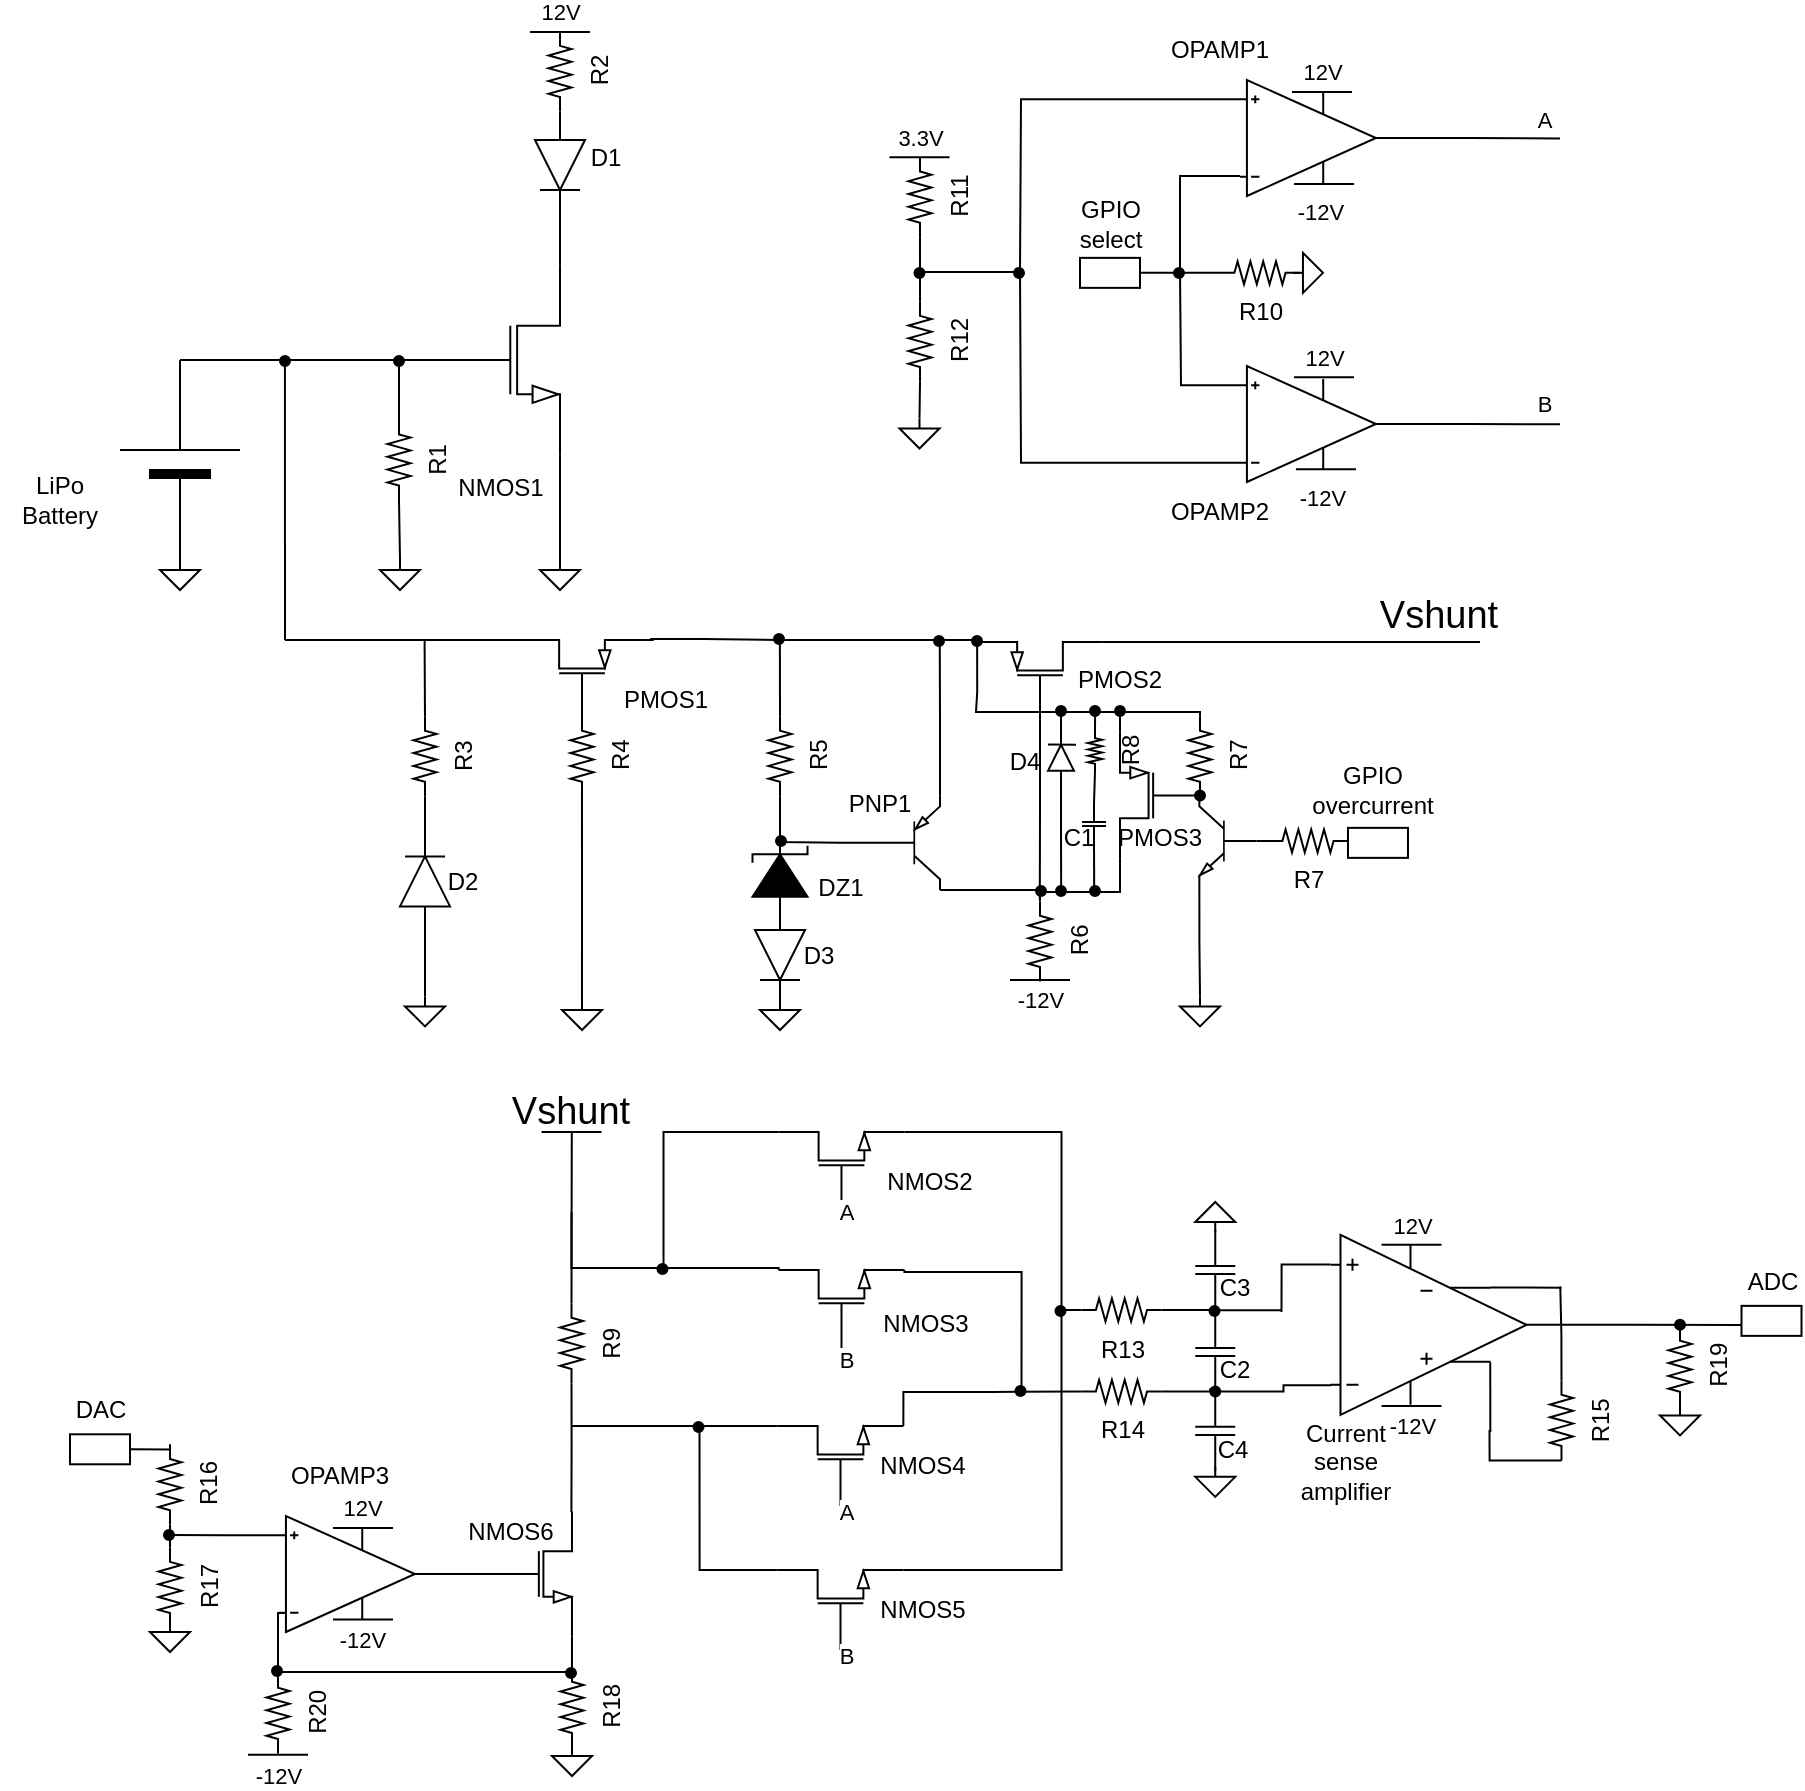 <mxfile version="22.1.3" type="device">
  <diagram name="Page-1" id="7e0a89b8-554c-2b80-1dc8-d5c74ca68de4">
    <mxGraphModel dx="1484" dy="853" grid="1" gridSize="10" guides="1" tooltips="1" connect="1" arrows="1" fold="1" page="1" pageScale="1" pageWidth="1100" pageHeight="850" background="none" math="0" shadow="0">
      <root>
        <mxCell id="0" />
        <mxCell id="1" parent="0" />
        <mxCell id="nGZdszlBQ4QJY1PqZpHb-26" style="edgeStyle=orthogonalEdgeStyle;rounded=0;orthogonalLoop=1;jettySize=auto;html=1;exitX=1;exitY=0.5;exitDx=0;exitDy=0;exitPerimeter=0;entryX=1;entryY=0.5;entryDx=0;entryDy=0;entryPerimeter=0;endArrow=none;endFill=0;" parent="1" source="nGZdszlBQ4QJY1PqZpHb-2" edge="1">
          <mxGeometry relative="1" as="geometry">
            <mxPoint x="220" y="284.0" as="targetPoint" />
            <Array as="points">
              <mxPoint x="170" y="284" />
              <mxPoint x="170" y="284" />
            </Array>
          </mxGeometry>
        </mxCell>
        <mxCell id="nGZdszlBQ4QJY1PqZpHb-2" value="" style="verticalLabelPosition=bottom;shadow=0;dashed=0;align=center;fillColor=strokeColor;html=1;verticalAlign=top;strokeWidth=1;shape=mxgraph.electrical.miscellaneous.monocell_battery;rotation=-90;" parent="1" vertex="1">
          <mxGeometry x="60" y="304" width="100" height="60" as="geometry" />
        </mxCell>
        <mxCell id="nGZdszlBQ4QJY1PqZpHb-3" value="LiPo Battery" style="text;html=1;strokeColor=none;fillColor=none;align=center;verticalAlign=middle;whiteSpace=wrap;rounded=0;" parent="1" vertex="1">
          <mxGeometry x="20" y="339" width="60" height="30" as="geometry" />
        </mxCell>
        <mxCell id="nGZdszlBQ4QJY1PqZpHb-4" value="&lt;div&gt;NMOS1&lt;/div&gt;" style="verticalLabelPosition=bottom;shadow=0;dashed=0;align=center;html=1;verticalAlign=top;shape=mxgraph.electrical.transistors.nmos;pointerEvents=1;" parent="1" vertex="1">
          <mxGeometry x="240" y="234" width="60" height="100" as="geometry" />
        </mxCell>
        <mxCell id="nGZdszlBQ4QJY1PqZpHb-6" style="edgeStyle=orthogonalEdgeStyle;rounded=0;orthogonalLoop=1;jettySize=auto;html=1;exitX=1;exitY=0.5;exitDx=0;exitDy=0;exitPerimeter=0;entryX=0.039;entryY=0.493;entryDx=0;entryDy=0;entryPerimeter=0;strokeColor=default;startArrow=none;startFill=0;endArrow=none;endFill=0;" parent="1" target="nGZdszlBQ4QJY1PqZpHb-4" edge="1">
          <mxGeometry relative="1" as="geometry">
            <mxPoint x="220" y="284.0" as="sourcePoint" />
          </mxGeometry>
        </mxCell>
        <mxCell id="nGZdszlBQ4QJY1PqZpHb-7" value="" style="pointerEvents=1;verticalLabelPosition=bottom;shadow=0;dashed=0;align=center;html=1;verticalAlign=top;shape=mxgraph.electrical.signal_sources.signal_ground;" parent="1" vertex="1">
          <mxGeometry x="290" y="384" width="20" height="15" as="geometry" />
        </mxCell>
        <mxCell id="nGZdszlBQ4QJY1PqZpHb-11" style="edgeStyle=orthogonalEdgeStyle;rounded=0;orthogonalLoop=1;jettySize=auto;html=1;entryX=1;entryY=0;entryDx=0;entryDy=0;entryPerimeter=0;endArrow=none;endFill=0;" parent="1" target="nGZdszlBQ4QJY1PqZpHb-4" edge="1">
          <mxGeometry relative="1" as="geometry">
            <mxPoint x="300" y="219" as="sourcePoint" />
          </mxGeometry>
        </mxCell>
        <mxCell id="nGZdszlBQ4QJY1PqZpHb-20" value="" style="endArrow=none;html=1;rounded=0;" parent="1" edge="1">
          <mxGeometry width="50" height="50" relative="1" as="geometry">
            <mxPoint x="290" y="199" as="sourcePoint" />
            <mxPoint x="310" y="199" as="targetPoint" />
          </mxGeometry>
        </mxCell>
        <mxCell id="nGZdszlBQ4QJY1PqZpHb-21" style="edgeStyle=orthogonalEdgeStyle;rounded=0;orthogonalLoop=1;jettySize=auto;html=1;endArrow=none;endFill=0;" parent="1" source="nGZdszlBQ4QJY1PqZpHb-19" edge="1">
          <mxGeometry relative="1" as="geometry">
            <mxPoint x="300" y="204" as="targetPoint" />
          </mxGeometry>
        </mxCell>
        <mxCell id="nGZdszlBQ4QJY1PqZpHb-19" value="" style="triangle;whiteSpace=wrap;html=1;rotation=90;" parent="1" vertex="1">
          <mxGeometry x="287.5" y="174" width="25" height="25" as="geometry" />
        </mxCell>
        <mxCell id="nGZdszlBQ4QJY1PqZpHb-22" value="D1" style="text;html=1;strokeColor=none;fillColor=none;align=center;verticalAlign=middle;whiteSpace=wrap;rounded=0;" parent="1" vertex="1">
          <mxGeometry x="312.5" y="174" width="20" height="17.5" as="geometry" />
        </mxCell>
        <mxCell id="l2MW9axmsA3kfvPfDr8_-97" style="edgeStyle=orthogonalEdgeStyle;rounded=0;orthogonalLoop=1;jettySize=auto;html=1;exitX=0.5;exitY=0;exitDx=0;exitDy=0;exitPerimeter=0;endArrow=none;endFill=0;entryX=0;entryY=0.5;entryDx=0;entryDy=0;entryPerimeter=0;" edge="1" parent="1" source="nGZdszlBQ4QJY1PqZpHb-23" target="l2MW9axmsA3kfvPfDr8_-94">
          <mxGeometry relative="1" as="geometry">
            <mxPoint x="220.034" y="370.0" as="targetPoint" />
          </mxGeometry>
        </mxCell>
        <mxCell id="nGZdszlBQ4QJY1PqZpHb-23" value="" style="pointerEvents=1;verticalLabelPosition=bottom;shadow=0;dashed=0;align=center;html=1;verticalAlign=top;shape=mxgraph.electrical.signal_sources.signal_ground;" parent="1" vertex="1">
          <mxGeometry x="210" y="384" width="20" height="15" as="geometry" />
        </mxCell>
        <mxCell id="nGZdszlBQ4QJY1PqZpHb-24" value="" style="endArrow=none;html=1;rounded=0;" parent="1" edge="1">
          <mxGeometry width="50" height="50" relative="1" as="geometry">
            <mxPoint x="285" y="120" as="sourcePoint" />
            <mxPoint x="315" y="120" as="targetPoint" />
          </mxGeometry>
        </mxCell>
        <mxCell id="nGZdszlBQ4QJY1PqZpHb-25" value="12V" style="edgeLabel;html=1;align=center;verticalAlign=middle;resizable=0;points=[];" parent="nGZdszlBQ4QJY1PqZpHb-24" vertex="1" connectable="0">
          <mxGeometry x="-0.156" y="3" relative="1" as="geometry">
            <mxPoint x="2" y="-7" as="offset" />
          </mxGeometry>
        </mxCell>
        <mxCell id="nGZdszlBQ4QJY1PqZpHb-27" value="" style="pointerEvents=1;verticalLabelPosition=bottom;shadow=0;dashed=0;align=center;html=1;verticalAlign=top;shape=mxgraph.electrical.signal_sources.signal_ground;" parent="1" vertex="1">
          <mxGeometry x="100" y="384" width="20" height="15" as="geometry" />
        </mxCell>
        <mxCell id="nGZdszlBQ4QJY1PqZpHb-28" style="edgeStyle=orthogonalEdgeStyle;rounded=0;orthogonalLoop=1;jettySize=auto;html=1;exitX=1;exitY=1;exitDx=0;exitDy=0;exitPerimeter=0;entryX=0.5;entryY=0;entryDx=0;entryDy=0;entryPerimeter=0;endArrow=none;endFill=0;" parent="1" source="nGZdszlBQ4QJY1PqZpHb-4" target="nGZdszlBQ4QJY1PqZpHb-7" edge="1">
          <mxGeometry relative="1" as="geometry" />
        </mxCell>
        <mxCell id="nGZdszlBQ4QJY1PqZpHb-31" value="" style="endArrow=none;html=1;rounded=0;" parent="1" edge="1">
          <mxGeometry width="50" height="50" relative="1" as="geometry">
            <mxPoint x="222.5" y="532.21" as="sourcePoint" />
            <mxPoint x="242.5" y="532.21" as="targetPoint" />
          </mxGeometry>
        </mxCell>
        <mxCell id="nGZdszlBQ4QJY1PqZpHb-32" value="" style="triangle;whiteSpace=wrap;html=1;rotation=-90;" parent="1" vertex="1">
          <mxGeometry x="220" y="532.21" width="25" height="25" as="geometry" />
        </mxCell>
        <mxCell id="nGZdszlBQ4QJY1PqZpHb-33" value="D2" style="text;html=1;strokeColor=none;fillColor=none;align=center;verticalAlign=middle;whiteSpace=wrap;rounded=0;" parent="1" vertex="1">
          <mxGeometry x="245" y="536.21" width="12.5" height="17.5" as="geometry" />
        </mxCell>
        <mxCell id="nGZdszlBQ4QJY1PqZpHb-35" style="edgeStyle=orthogonalEdgeStyle;rounded=0;orthogonalLoop=1;jettySize=auto;html=1;exitX=0.5;exitY=0;exitDx=0;exitDy=0;exitPerimeter=0;entryX=0;entryY=0.5;entryDx=0;entryDy=0;endArrow=none;endFill=0;" parent="1" source="nGZdszlBQ4QJY1PqZpHb-34" target="nGZdszlBQ4QJY1PqZpHb-32" edge="1">
          <mxGeometry relative="1" as="geometry" />
        </mxCell>
        <mxCell id="nGZdszlBQ4QJY1PqZpHb-34" value="" style="pointerEvents=1;verticalLabelPosition=bottom;shadow=0;dashed=0;align=center;html=1;verticalAlign=top;shape=mxgraph.electrical.signal_sources.signal_ground;" parent="1" vertex="1">
          <mxGeometry x="222.5" y="602.21" width="20" height="15" as="geometry" />
        </mxCell>
        <mxCell id="nGZdszlBQ4QJY1PqZpHb-37" style="edgeStyle=orthogonalEdgeStyle;rounded=0;orthogonalLoop=1;jettySize=auto;html=1;exitX=1;exitY=0.5;exitDx=0;exitDy=0;exitPerimeter=0;endArrow=none;endFill=0;" parent="1" edge="1">
          <mxGeometry relative="1" as="geometry">
            <mxPoint x="162.462" y="284" as="targetPoint" />
            <mxPoint x="162.5" y="424" as="sourcePoint" />
          </mxGeometry>
        </mxCell>
        <mxCell id="nGZdszlBQ4QJY1PqZpHb-39" value="" style="endArrow=none;html=1;rounded=0;exitX=1;exitY=0.5;exitDx=0;exitDy=0;exitPerimeter=0;" parent="1" edge="1">
          <mxGeometry width="50" height="50" relative="1" as="geometry">
            <mxPoint x="162.5" y="424" as="sourcePoint" />
            <mxPoint x="280" y="424" as="targetPoint" />
          </mxGeometry>
        </mxCell>
        <mxCell id="nGZdszlBQ4QJY1PqZpHb-42" value="" style="pointerEvents=1;verticalLabelPosition=bottom;shadow=0;dashed=0;align=center;html=1;verticalAlign=top;shape=mxgraph.electrical.signal_sources.signal_ground;" parent="1" vertex="1">
          <mxGeometry x="300.99" y="604" width="20" height="15" as="geometry" />
        </mxCell>
        <mxCell id="nGZdszlBQ4QJY1PqZpHb-43" style="edgeStyle=orthogonalEdgeStyle;rounded=0;orthogonalLoop=1;jettySize=auto;html=1;exitX=0.5;exitY=0;exitDx=0;exitDy=0;exitPerimeter=0;entryX=0;entryY=0.5;entryDx=0;entryDy=0;entryPerimeter=0;endArrow=none;endFill=0;" parent="1" source="nGZdszlBQ4QJY1PqZpHb-42" edge="1">
          <mxGeometry relative="1" as="geometry">
            <mxPoint x="310.99" y="499.93" as="targetPoint" />
          </mxGeometry>
        </mxCell>
        <mxCell id="l2MW9axmsA3kfvPfDr8_-8" style="edgeStyle=orthogonalEdgeStyle;rounded=0;orthogonalLoop=1;jettySize=auto;html=1;exitX=0;exitY=0.5;exitDx=0;exitDy=0;exitPerimeter=0;entryX=0;entryY=0.5;entryDx=0;entryDy=0;endArrow=none;endFill=0;" edge="1" parent="1" source="l2MW9axmsA3kfvPfDr8_-4" target="l2MW9axmsA3kfvPfDr8_-5">
          <mxGeometry relative="1" as="geometry" />
        </mxCell>
        <mxCell id="l2MW9axmsA3kfvPfDr8_-4" value="" style="pointerEvents=1;fillColor=strokeColor;verticalLabelPosition=bottom;shadow=0;dashed=0;align=center;html=1;verticalAlign=top;shape=mxgraph.electrical.diodes.zener_diode_1;rotation=-90;" vertex="1" parent="1">
          <mxGeometry x="388.75" y="528" width="42.5" height="27.5" as="geometry" />
        </mxCell>
        <mxCell id="l2MW9axmsA3kfvPfDr8_-5" value="" style="triangle;whiteSpace=wrap;html=1;rotation=90;" vertex="1" parent="1">
          <mxGeometry x="397.5" y="569" width="25" height="25" as="geometry" />
        </mxCell>
        <mxCell id="l2MW9axmsA3kfvPfDr8_-9" style="edgeStyle=orthogonalEdgeStyle;rounded=0;orthogonalLoop=1;jettySize=auto;html=1;exitX=0.5;exitY=0;exitDx=0;exitDy=0;exitPerimeter=0;entryX=1;entryY=0.5;entryDx=0;entryDy=0;endArrow=none;endFill=0;" edge="1" parent="1" source="l2MW9axmsA3kfvPfDr8_-6" target="l2MW9axmsA3kfvPfDr8_-5">
          <mxGeometry relative="1" as="geometry" />
        </mxCell>
        <mxCell id="l2MW9axmsA3kfvPfDr8_-6" value="" style="pointerEvents=1;verticalLabelPosition=bottom;shadow=0;dashed=0;align=center;html=1;verticalAlign=top;shape=mxgraph.electrical.signal_sources.signal_ground;" vertex="1" parent="1">
          <mxGeometry x="400" y="604" width="20" height="15" as="geometry" />
        </mxCell>
        <mxCell id="l2MW9axmsA3kfvPfDr8_-10" style="edgeStyle=orthogonalEdgeStyle;rounded=0;orthogonalLoop=1;jettySize=auto;html=1;exitX=0.7;exitY=1;exitDx=0;exitDy=0;exitPerimeter=0;entryX=1;entryY=0.5;entryDx=0;entryDy=0;entryPerimeter=0;endArrow=none;endFill=0;" edge="1" parent="1">
          <mxGeometry relative="1" as="geometry">
            <mxPoint x="345" y="423.5" as="sourcePoint" />
            <mxPoint x="410" y="424" as="targetPoint" />
            <Array as="points">
              <mxPoint x="372" y="424" />
              <mxPoint x="410" y="424" />
            </Array>
          </mxGeometry>
        </mxCell>
        <mxCell id="l2MW9axmsA3kfvPfDr8_-11" value="" style="endArrow=none;html=1;rounded=0;" edge="1" parent="1">
          <mxGeometry width="50" height="50" relative="1" as="geometry">
            <mxPoint x="400" y="594" as="sourcePoint" />
            <mxPoint x="420" y="594" as="targetPoint" />
          </mxGeometry>
        </mxCell>
        <mxCell id="l2MW9axmsA3kfvPfDr8_-13" value="D3" style="text;html=1;strokeColor=none;fillColor=none;align=center;verticalAlign=middle;whiteSpace=wrap;rounded=0;" vertex="1" parent="1">
          <mxGeometry x="422.5" y="572.75" width="12.5" height="17.5" as="geometry" />
        </mxCell>
        <mxCell id="l2MW9axmsA3kfvPfDr8_-14" value="DZ1" style="text;html=1;strokeColor=none;fillColor=none;align=center;verticalAlign=middle;whiteSpace=wrap;rounded=0;" vertex="1" parent="1">
          <mxGeometry x="431" y="539.5" width="18.75" height="16" as="geometry" />
        </mxCell>
        <mxCell id="l2MW9axmsA3kfvPfDr8_-16" style="edgeStyle=orthogonalEdgeStyle;rounded=0;orthogonalLoop=1;jettySize=auto;html=1;exitX=1;exitY=0;exitDx=0;exitDy=0;exitPerimeter=0;endArrow=none;endFill=0;" edge="1" parent="1" source="l2MW9axmsA3kfvPfDr8_-15">
          <mxGeometry relative="1" as="geometry">
            <mxPoint x="346.909" y="423.136" as="targetPoint" />
          </mxGeometry>
        </mxCell>
        <mxCell id="l2MW9axmsA3kfvPfDr8_-15" value="" style="verticalLabelPosition=bottom;shadow=0;dashed=0;align=center;html=1;verticalAlign=top;shape=mxgraph.electrical.transistors.pmos;pointerEvents=1;flipH=1;rotation=90;" vertex="1" parent="1">
          <mxGeometry x="291" y="405" width="40" height="78" as="geometry" />
        </mxCell>
        <mxCell id="l2MW9axmsA3kfvPfDr8_-23" style="edgeStyle=orthogonalEdgeStyle;rounded=0;orthogonalLoop=1;jettySize=auto;html=1;exitX=1;exitY=0;exitDx=0;exitDy=0;exitPerimeter=0;endArrow=none;endFill=0;" edge="1" parent="1" source="l2MW9axmsA3kfvPfDr8_-17">
          <mxGeometry relative="1" as="geometry">
            <mxPoint x="489.881" y="424" as="targetPoint" />
          </mxGeometry>
        </mxCell>
        <mxCell id="l2MW9axmsA3kfvPfDr8_-17" value="" style="verticalLabelPosition=bottom;shadow=0;dashed=0;align=center;html=1;verticalAlign=top;shape=mxgraph.electrical.transistors.pnp_transistor_5;" vertex="1" parent="1">
          <mxGeometry x="460" y="495.43" width="30" height="60" as="geometry" />
        </mxCell>
        <mxCell id="l2MW9axmsA3kfvPfDr8_-30" style="edgeStyle=orthogonalEdgeStyle;rounded=0;orthogonalLoop=1;jettySize=auto;html=1;exitX=0;exitY=0.5;exitDx=0;exitDy=0;exitPerimeter=0;endArrow=none;endFill=0;" edge="1" parent="1" source="l2MW9axmsA3kfvPfDr8_-18">
          <mxGeometry relative="1" as="geometry">
            <mxPoint x="539.902" y="554" as="targetPoint" />
          </mxGeometry>
        </mxCell>
        <mxCell id="l2MW9axmsA3kfvPfDr8_-91" style="edgeStyle=orthogonalEdgeStyle;rounded=0;orthogonalLoop=1;jettySize=auto;html=1;exitX=1;exitY=1;exitDx=0;exitDy=0;exitPerimeter=0;endArrow=none;endFill=0;" edge="1" parent="1" source="l2MW9axmsA3kfvPfDr8_-18">
          <mxGeometry relative="1" as="geometry">
            <mxPoint x="750" y="425" as="targetPoint" />
            <Array as="points">
              <mxPoint x="760" y="425" />
            </Array>
          </mxGeometry>
        </mxCell>
        <mxCell id="l2MW9axmsA3kfvPfDr8_-18" value="" style="verticalLabelPosition=bottom;shadow=0;dashed=0;align=center;html=1;verticalAlign=top;shape=mxgraph.electrical.transistors.pmos;pointerEvents=1;flipH=1;rotation=90;flipV=1;" vertex="1" parent="1">
          <mxGeometry x="520" y="406" width="40" height="78" as="geometry" />
        </mxCell>
        <mxCell id="l2MW9axmsA3kfvPfDr8_-50" style="edgeStyle=orthogonalEdgeStyle;rounded=0;orthogonalLoop=1;jettySize=auto;html=1;exitX=1;exitY=0;exitDx=0;exitDy=0;exitPerimeter=0;endArrow=none;endFill=0;" edge="1" parent="1" source="l2MW9axmsA3kfvPfDr8_-18">
          <mxGeometry relative="1" as="geometry">
            <mxPoint x="580" y="460" as="targetPoint" />
            <Array as="points">
              <mxPoint x="509" y="450" />
              <mxPoint x="508" y="450" />
              <mxPoint x="508" y="460" />
            </Array>
          </mxGeometry>
        </mxCell>
        <mxCell id="l2MW9axmsA3kfvPfDr8_-19" value="&lt;div&gt;R6&lt;/div&gt;" style="pointerEvents=1;verticalLabelPosition=bottom;shadow=0;dashed=0;align=center;html=1;verticalAlign=top;shape=mxgraph.electrical.resistors.resistor_2;rotation=-90;" vertex="1" parent="1">
          <mxGeometry x="520" y="569" width="40" height="11.43" as="geometry" />
        </mxCell>
        <mxCell id="l2MW9axmsA3kfvPfDr8_-22" style="edgeStyle=orthogonalEdgeStyle;rounded=0;orthogonalLoop=1;jettySize=auto;html=1;exitX=1;exitY=0;exitDx=0;exitDy=0;exitPerimeter=0;entryX=1;entryY=0.5;entryDx=0;entryDy=0;entryPerimeter=0;endArrow=none;endFill=0;" edge="1" parent="1" source="l2MW9axmsA3kfvPfDr8_-18">
          <mxGeometry relative="1" as="geometry">
            <mxPoint x="410" y="424" as="targetPoint" />
            <Array as="points">
              <mxPoint x="509" y="424" />
            </Array>
          </mxGeometry>
        </mxCell>
        <mxCell id="l2MW9axmsA3kfvPfDr8_-24" style="edgeStyle=orthogonalEdgeStyle;rounded=0;orthogonalLoop=1;jettySize=auto;html=1;exitX=0;exitY=0.5;exitDx=0;exitDy=0;exitPerimeter=0;entryX=0.944;entryY=0.508;entryDx=0;entryDy=0;entryPerimeter=0;endArrow=none;endFill=0;" edge="1" parent="1" source="l2MW9axmsA3kfvPfDr8_-17" target="l2MW9axmsA3kfvPfDr8_-4">
          <mxGeometry relative="1" as="geometry">
            <Array as="points">
              <mxPoint x="440" y="525" />
              <mxPoint x="410" y="525" />
            </Array>
          </mxGeometry>
        </mxCell>
        <mxCell id="l2MW9axmsA3kfvPfDr8_-27" style="edgeStyle=orthogonalEdgeStyle;rounded=0;orthogonalLoop=1;jettySize=auto;html=1;exitX=1;exitY=0.5;exitDx=0;exitDy=0;exitPerimeter=0;endArrow=none;endFill=0;" edge="1" parent="1" source="l2MW9axmsA3kfvPfDr8_-26">
          <mxGeometry relative="1" as="geometry">
            <mxPoint x="409.941" y="424" as="targetPoint" />
          </mxGeometry>
        </mxCell>
        <mxCell id="l2MW9axmsA3kfvPfDr8_-26" value="R5" style="pointerEvents=1;verticalLabelPosition=bottom;shadow=0;dashed=0;align=center;html=1;verticalAlign=top;shape=mxgraph.electrical.resistors.resistor_2;rotation=-90;" vertex="1" parent="1">
          <mxGeometry x="390.005" y="476.425" width="40" height="11.43" as="geometry" />
        </mxCell>
        <mxCell id="l2MW9axmsA3kfvPfDr8_-28" style="edgeStyle=orthogonalEdgeStyle;rounded=0;orthogonalLoop=1;jettySize=auto;html=1;exitX=0;exitY=0.5;exitDx=0;exitDy=0;exitPerimeter=0;entryX=1;entryY=0.5;entryDx=0;entryDy=0;entryPerimeter=0;endArrow=none;endFill=0;" edge="1" parent="1" source="l2MW9axmsA3kfvPfDr8_-26" target="l2MW9axmsA3kfvPfDr8_-4">
          <mxGeometry relative="1" as="geometry" />
        </mxCell>
        <mxCell id="l2MW9axmsA3kfvPfDr8_-29" style="edgeStyle=orthogonalEdgeStyle;rounded=0;orthogonalLoop=1;jettySize=auto;html=1;exitX=1;exitY=1;exitDx=0;exitDy=0;exitPerimeter=0;entryX=1;entryY=0.5;entryDx=0;entryDy=0;entryPerimeter=0;endArrow=none;endFill=0;" edge="1" parent="1" source="l2MW9axmsA3kfvPfDr8_-17" target="l2MW9axmsA3kfvPfDr8_-19">
          <mxGeometry relative="1" as="geometry">
            <Array as="points">
              <mxPoint x="540" y="549" />
            </Array>
          </mxGeometry>
        </mxCell>
        <mxCell id="l2MW9axmsA3kfvPfDr8_-31" value="R4" style="pointerEvents=1;verticalLabelPosition=bottom;shadow=0;dashed=0;align=center;html=1;verticalAlign=top;shape=mxgraph.electrical.resistors.resistor_2;rotation=-90;" vertex="1" parent="1">
          <mxGeometry x="290.995" y="476.425" width="40" height="11.43" as="geometry" />
        </mxCell>
        <mxCell id="l2MW9axmsA3kfvPfDr8_-34" style="edgeStyle=orthogonalEdgeStyle;rounded=0;orthogonalLoop=1;jettySize=auto;html=1;exitX=0;exitY=0.5;exitDx=0;exitDy=0;exitPerimeter=0;entryX=1;entryY=0.5;entryDx=0;entryDy=0;endArrow=none;endFill=0;" edge="1" parent="1" source="l2MW9axmsA3kfvPfDr8_-32" target="nGZdszlBQ4QJY1PqZpHb-32">
          <mxGeometry relative="1" as="geometry" />
        </mxCell>
        <mxCell id="l2MW9axmsA3kfvPfDr8_-35" style="edgeStyle=orthogonalEdgeStyle;rounded=0;orthogonalLoop=1;jettySize=auto;html=1;exitX=1;exitY=0.5;exitDx=0;exitDy=0;exitPerimeter=0;endArrow=none;endFill=0;" edge="1" parent="1" source="l2MW9axmsA3kfvPfDr8_-32">
          <mxGeometry relative="1" as="geometry">
            <mxPoint x="232.294" y="424" as="targetPoint" />
          </mxGeometry>
        </mxCell>
        <mxCell id="l2MW9axmsA3kfvPfDr8_-32" value="R3" style="pointerEvents=1;verticalLabelPosition=bottom;shadow=0;dashed=0;align=center;html=1;verticalAlign=top;shape=mxgraph.electrical.resistors.resistor_2;rotation=-90;" vertex="1" parent="1">
          <mxGeometry x="212.495" y="476.425" width="40" height="11.43" as="geometry" />
        </mxCell>
        <mxCell id="l2MW9axmsA3kfvPfDr8_-37" style="edgeStyle=orthogonalEdgeStyle;rounded=0;orthogonalLoop=1;jettySize=auto;html=1;exitX=0;exitY=0.5;exitDx=0;exitDy=0;exitPerimeter=0;entryX=0;entryY=0.5;entryDx=0;entryDy=0;endArrow=none;endFill=0;" edge="1" parent="1" source="l2MW9axmsA3kfvPfDr8_-36" target="nGZdszlBQ4QJY1PqZpHb-19">
          <mxGeometry relative="1" as="geometry" />
        </mxCell>
        <mxCell id="l2MW9axmsA3kfvPfDr8_-36" value="R2" style="pointerEvents=1;verticalLabelPosition=bottom;shadow=0;dashed=0;align=center;html=1;verticalAlign=top;shape=mxgraph.electrical.resistors.resistor_2;rotation=-90;" vertex="1" parent="1">
          <mxGeometry x="280.005" y="134.005" width="40" height="11.43" as="geometry" />
        </mxCell>
        <mxCell id="l2MW9axmsA3kfvPfDr8_-38" value="" style="endArrow=none;html=1;rounded=0;" edge="1" parent="1">
          <mxGeometry width="50" height="50" relative="1" as="geometry">
            <mxPoint x="525" y="594" as="sourcePoint" />
            <mxPoint x="555" y="594" as="targetPoint" />
          </mxGeometry>
        </mxCell>
        <mxCell id="l2MW9axmsA3kfvPfDr8_-39" value="-12V" style="edgeLabel;html=1;align=center;verticalAlign=middle;resizable=0;points=[];" vertex="1" connectable="0" parent="l2MW9axmsA3kfvPfDr8_-38">
          <mxGeometry x="-0.156" y="3" relative="1" as="geometry">
            <mxPoint x="2" y="13" as="offset" />
          </mxGeometry>
        </mxCell>
        <mxCell id="l2MW9axmsA3kfvPfDr8_-41" value="PMOS2" style="text;html=1;strokeColor=none;fillColor=none;align=center;verticalAlign=middle;whiteSpace=wrap;rounded=0;" vertex="1" parent="1">
          <mxGeometry x="570" y="435.25" width="20" height="17.5" as="geometry" />
        </mxCell>
        <mxCell id="l2MW9axmsA3kfvPfDr8_-43" value="PMOS1" style="text;html=1;strokeColor=none;fillColor=none;align=center;verticalAlign=middle;whiteSpace=wrap;rounded=0;" vertex="1" parent="1">
          <mxGeometry x="342.5" y="445.25" width="20" height="17.5" as="geometry" />
        </mxCell>
        <mxCell id="l2MW9axmsA3kfvPfDr8_-46" style="edgeStyle=orthogonalEdgeStyle;rounded=0;orthogonalLoop=1;jettySize=auto;html=1;exitX=1;exitY=1;exitDx=0;exitDy=0;exitPerimeter=0;endArrow=none;endFill=0;" edge="1" parent="1" source="l2MW9axmsA3kfvPfDr8_-44">
          <mxGeometry relative="1" as="geometry">
            <mxPoint x="540" y="550" as="targetPoint" />
            <Array as="points">
              <mxPoint x="580" y="550" />
            </Array>
          </mxGeometry>
        </mxCell>
        <mxCell id="l2MW9axmsA3kfvPfDr8_-44" value="" style="verticalLabelPosition=bottom;shadow=0;dashed=0;align=center;html=1;verticalAlign=top;shape=mxgraph.electrical.transistors.pmos;pointerEvents=1;flipH=0;rotation=-180;flipV=1;" vertex="1" parent="1">
          <mxGeometry x="580" y="462.75" width="40" height="78" as="geometry" />
        </mxCell>
        <mxCell id="l2MW9axmsA3kfvPfDr8_-45" value="R7" style="pointerEvents=1;verticalLabelPosition=bottom;shadow=0;dashed=0;align=center;html=1;verticalAlign=top;shape=mxgraph.electrical.resistors.resistor_2;rotation=-90;" vertex="1" parent="1">
          <mxGeometry x="599.995" y="476.425" width="40" height="11.43" as="geometry" />
        </mxCell>
        <mxCell id="l2MW9axmsA3kfvPfDr8_-47" style="edgeStyle=orthogonalEdgeStyle;rounded=0;orthogonalLoop=1;jettySize=auto;html=1;exitX=1;exitY=0;exitDx=0;exitDy=0;exitPerimeter=0;entryX=1;entryY=0.5;entryDx=0;entryDy=0;entryPerimeter=0;endArrow=none;endFill=0;" edge="1" parent="1" source="l2MW9axmsA3kfvPfDr8_-44" target="l2MW9axmsA3kfvPfDr8_-45">
          <mxGeometry relative="1" as="geometry">
            <Array as="points">
              <mxPoint x="580" y="460" />
              <mxPoint x="620" y="460" />
            </Array>
          </mxGeometry>
        </mxCell>
        <mxCell id="l2MW9axmsA3kfvPfDr8_-51" value="" style="ellipse;whiteSpace=wrap;html=1;aspect=fixed;fillColor=#000000;" vertex="1" parent="1">
          <mxGeometry x="408" y="522" width="5" height="5" as="geometry" />
        </mxCell>
        <mxCell id="l2MW9axmsA3kfvPfDr8_-53" value="" style="ellipse;whiteSpace=wrap;html=1;aspect=fixed;fillColor=#000000;" vertex="1" parent="1">
          <mxGeometry x="487" y="422" width="5" height="5" as="geometry" />
        </mxCell>
        <mxCell id="l2MW9axmsA3kfvPfDr8_-55" value="" style="ellipse;whiteSpace=wrap;html=1;aspect=fixed;fillColor=#000000;" vertex="1" parent="1">
          <mxGeometry x="506" y="422" width="5" height="5" as="geometry" />
        </mxCell>
        <mxCell id="l2MW9axmsA3kfvPfDr8_-56" value="" style="ellipse;whiteSpace=wrap;html=1;aspect=fixed;fillColor=#000000;" vertex="1" parent="1">
          <mxGeometry x="538" y="547" width="5" height="5" as="geometry" />
        </mxCell>
        <mxCell id="l2MW9axmsA3kfvPfDr8_-57" value="" style="ellipse;whiteSpace=wrap;html=1;aspect=fixed;fillColor=#000000;" vertex="1" parent="1">
          <mxGeometry x="407" y="421" width="5" height="5" as="geometry" />
        </mxCell>
        <mxCell id="l2MW9axmsA3kfvPfDr8_-58" value="" style="ellipse;whiteSpace=wrap;html=1;aspect=fixed;fillColor=#000000;" vertex="1" parent="1">
          <mxGeometry x="217" y="282" width="5" height="5" as="geometry" />
        </mxCell>
        <mxCell id="l2MW9axmsA3kfvPfDr8_-59" value="" style="ellipse;whiteSpace=wrap;html=1;aspect=fixed;fillColor=#000000;" vertex="1" parent="1">
          <mxGeometry x="160" y="282" width="5" height="5" as="geometry" />
        </mxCell>
        <mxCell id="l2MW9axmsA3kfvPfDr8_-60" value="" style="ellipse;whiteSpace=wrap;html=1;aspect=fixed;fillColor=#000000;" vertex="1" parent="1">
          <mxGeometry x="577.5" y="457" width="5" height="5" as="geometry" />
        </mxCell>
        <mxCell id="l2MW9axmsA3kfvPfDr8_-61" value="PMOS3" style="text;html=1;strokeColor=none;fillColor=none;align=center;verticalAlign=middle;whiteSpace=wrap;rounded=0;" vertex="1" parent="1">
          <mxGeometry x="590" y="514.71" width="20" height="17.5" as="geometry" />
        </mxCell>
        <mxCell id="l2MW9axmsA3kfvPfDr8_-62" value="PNP1" style="text;html=1;strokeColor=none;fillColor=none;align=center;verticalAlign=middle;whiteSpace=wrap;rounded=0;" vertex="1" parent="1">
          <mxGeometry x="449.75" y="497.21" width="20" height="17.5" as="geometry" />
        </mxCell>
        <mxCell id="l2MW9axmsA3kfvPfDr8_-63" value="" style="verticalLabelPosition=bottom;shadow=0;dashed=0;align=center;html=1;verticalAlign=top;shape=mxgraph.electrical.transistors.npn_transistor_5;flipH=1;" vertex="1" parent="1">
          <mxGeometry x="614" y="502" width="40" height="45" as="geometry" />
        </mxCell>
        <mxCell id="l2MW9axmsA3kfvPfDr8_-64" value="" style="pointerEvents=1;verticalLabelPosition=bottom;shadow=0;dashed=0;align=center;html=1;verticalAlign=top;shape=mxgraph.electrical.signal_sources.signal_ground;" vertex="1" parent="1">
          <mxGeometry x="610" y="602.21" width="20" height="15" as="geometry" />
        </mxCell>
        <mxCell id="l2MW9axmsA3kfvPfDr8_-65" style="edgeStyle=orthogonalEdgeStyle;rounded=0;orthogonalLoop=1;jettySize=auto;html=1;exitX=1;exitY=1;exitDx=0;exitDy=0;exitPerimeter=0;entryX=0.5;entryY=0;entryDx=0;entryDy=0;entryPerimeter=0;endArrow=none;endFill=0;" edge="1" parent="1" source="l2MW9axmsA3kfvPfDr8_-63" target="l2MW9axmsA3kfvPfDr8_-64">
          <mxGeometry relative="1" as="geometry" />
        </mxCell>
        <mxCell id="l2MW9axmsA3kfvPfDr8_-66" value="" style="ellipse;whiteSpace=wrap;html=1;aspect=fixed;fillColor=#000000;" vertex="1" parent="1">
          <mxGeometry x="617.5" y="499.25" width="5" height="5" as="geometry" />
        </mxCell>
        <mxCell id="l2MW9axmsA3kfvPfDr8_-71" style="edgeStyle=orthogonalEdgeStyle;rounded=0;orthogonalLoop=1;jettySize=auto;html=1;endArrow=none;endFill=0;" edge="1" parent="1" source="l2MW9axmsA3kfvPfDr8_-68">
          <mxGeometry relative="1" as="geometry">
            <mxPoint x="550.5" y="460" as="targetPoint" />
            <Array as="points">
              <mxPoint x="551" y="460" />
              <mxPoint x="551" y="460" />
            </Array>
          </mxGeometry>
        </mxCell>
        <mxCell id="l2MW9axmsA3kfvPfDr8_-81" style="edgeStyle=orthogonalEdgeStyle;rounded=0;orthogonalLoop=1;jettySize=auto;html=1;exitX=0;exitY=0.5;exitDx=0;exitDy=0;endArrow=none;endFill=0;" edge="1" parent="1" source="l2MW9axmsA3kfvPfDr8_-68">
          <mxGeometry relative="1" as="geometry">
            <mxPoint x="550.581" y="550" as="targetPoint" />
          </mxGeometry>
        </mxCell>
        <mxCell id="l2MW9axmsA3kfvPfDr8_-68" value="" style="triangle;whiteSpace=wrap;html=1;rotation=-90;" vertex="1" parent="1">
          <mxGeometry x="544" y="476.42" width="13" height="13" as="geometry" />
        </mxCell>
        <mxCell id="l2MW9axmsA3kfvPfDr8_-69" value="" style="endArrow=none;html=1;rounded=0;" edge="1" parent="1">
          <mxGeometry width="50" height="50" relative="1" as="geometry">
            <mxPoint x="544" y="476.19" as="sourcePoint" />
            <mxPoint x="558" y="476.38" as="targetPoint" />
          </mxGeometry>
        </mxCell>
        <mxCell id="l2MW9axmsA3kfvPfDr8_-70" value="D4" style="text;html=1;strokeColor=none;fillColor=none;align=center;verticalAlign=middle;whiteSpace=wrap;rounded=0;" vertex="1" parent="1">
          <mxGeometry x="525.5" y="476.42" width="12.5" height="17.5" as="geometry" />
        </mxCell>
        <mxCell id="l2MW9axmsA3kfvPfDr8_-72" value="" style="ellipse;whiteSpace=wrap;html=1;aspect=fixed;fillColor=#000000;" vertex="1" parent="1">
          <mxGeometry x="548" y="457" width="5" height="5" as="geometry" />
        </mxCell>
        <mxCell id="l2MW9axmsA3kfvPfDr8_-78" style="edgeStyle=orthogonalEdgeStyle;rounded=0;orthogonalLoop=1;jettySize=auto;html=1;exitX=0;exitY=0.5;exitDx=0;exitDy=0;exitPerimeter=0;endArrow=none;endFill=0;" edge="1" parent="1" source="l2MW9axmsA3kfvPfDr8_-76">
          <mxGeometry relative="1" as="geometry">
            <mxPoint x="567.093" y="550" as="targetPoint" />
          </mxGeometry>
        </mxCell>
        <mxCell id="l2MW9axmsA3kfvPfDr8_-76" value="" style="pointerEvents=1;verticalLabelPosition=bottom;shadow=0;dashed=0;align=center;html=1;verticalAlign=top;shape=mxgraph.electrical.capacitors.capacitor_1;rotation=-90;" vertex="1" parent="1">
          <mxGeometry x="557" y="510" width="20" height="12" as="geometry" />
        </mxCell>
        <mxCell id="l2MW9axmsA3kfvPfDr8_-80" style="edgeStyle=orthogonalEdgeStyle;rounded=0;orthogonalLoop=1;jettySize=auto;html=1;exitX=1;exitY=0.5;exitDx=0;exitDy=0;exitPerimeter=0;endArrow=none;endFill=0;" edge="1" parent="1" source="l2MW9axmsA3kfvPfDr8_-77">
          <mxGeometry relative="1" as="geometry">
            <mxPoint x="567.558" y="460" as="targetPoint" />
          </mxGeometry>
        </mxCell>
        <mxCell id="l2MW9axmsA3kfvPfDr8_-77" value="R8" style="pointerEvents=1;verticalLabelPosition=bottom;shadow=0;dashed=0;align=center;html=1;verticalAlign=top;shape=mxgraph.electrical.resistors.resistor_2;rotation=-90;" vertex="1" parent="1">
          <mxGeometry x="557.5" y="476" width="20" height="7" as="geometry" />
        </mxCell>
        <mxCell id="l2MW9axmsA3kfvPfDr8_-79" style="edgeStyle=orthogonalEdgeStyle;rounded=0;orthogonalLoop=1;jettySize=auto;html=1;exitX=1;exitY=0.5;exitDx=0;exitDy=0;exitPerimeter=0;entryX=0;entryY=0.5;entryDx=0;entryDy=0;entryPerimeter=0;endArrow=none;endFill=0;" edge="1" parent="1" source="l2MW9axmsA3kfvPfDr8_-76" target="l2MW9axmsA3kfvPfDr8_-77">
          <mxGeometry relative="1" as="geometry" />
        </mxCell>
        <mxCell id="l2MW9axmsA3kfvPfDr8_-82" value="C1" style="text;html=1;strokeColor=none;fillColor=none;align=center;verticalAlign=middle;whiteSpace=wrap;rounded=0;" vertex="1" parent="1">
          <mxGeometry x="553" y="514.71" width="12.5" height="17.5" as="geometry" />
        </mxCell>
        <mxCell id="l2MW9axmsA3kfvPfDr8_-84" value="R7" style="pointerEvents=1;verticalLabelPosition=bottom;shadow=0;dashed=0;align=center;html=1;verticalAlign=top;shape=mxgraph.electrical.resistors.resistor_2;rotation=0;" vertex="1" parent="1">
          <mxGeometry x="653.995" y="518.785" width="40" height="11.43" as="geometry" />
        </mxCell>
        <mxCell id="l2MW9axmsA3kfvPfDr8_-85" style="edgeStyle=orthogonalEdgeStyle;rounded=0;orthogonalLoop=1;jettySize=auto;html=1;exitX=0;exitY=0.5;exitDx=0;exitDy=0;exitPerimeter=0;entryX=0;entryY=0.5;entryDx=0;entryDy=0;entryPerimeter=0;endArrow=none;endFill=0;" edge="1" parent="1" source="l2MW9axmsA3kfvPfDr8_-84" target="l2MW9axmsA3kfvPfDr8_-63">
          <mxGeometry relative="1" as="geometry" />
        </mxCell>
        <mxCell id="l2MW9axmsA3kfvPfDr8_-86" value="" style="rounded=0;whiteSpace=wrap;html=1;" vertex="1" parent="1">
          <mxGeometry x="693.99" y="517.93" width="30" height="15" as="geometry" />
        </mxCell>
        <mxCell id="l2MW9axmsA3kfvPfDr8_-87" value="GPIO overcurrent" style="text;html=1;strokeColor=none;fillColor=none;align=center;verticalAlign=middle;whiteSpace=wrap;rounded=0;" vertex="1" parent="1">
          <mxGeometry x="700" y="490" width="12.5" height="17.5" as="geometry" />
        </mxCell>
        <mxCell id="l2MW9axmsA3kfvPfDr8_-92" value="&lt;div&gt;&lt;font style=&quot;font-size: 19px;&quot;&gt;Vshunt&lt;/font&gt;&lt;/div&gt;" style="text;html=1;strokeColor=none;fillColor=none;align=center;verticalAlign=middle;whiteSpace=wrap;rounded=0;" vertex="1" parent="1">
          <mxGeometry x="712.5" y="402" width="53" height="20" as="geometry" />
        </mxCell>
        <mxCell id="l2MW9axmsA3kfvPfDr8_-93" value="&lt;div&gt;&lt;font style=&quot;font-size: 19px;&quot;&gt;Vshunt&lt;/font&gt;&lt;/div&gt;" style="text;html=1;strokeColor=none;fillColor=none;align=center;verticalAlign=middle;whiteSpace=wrap;rounded=0;" vertex="1" parent="1">
          <mxGeometry x="279.25" y="650" width="53" height="20" as="geometry" />
        </mxCell>
        <mxCell id="l2MW9axmsA3kfvPfDr8_-95" style="edgeStyle=orthogonalEdgeStyle;rounded=0;orthogonalLoop=1;jettySize=auto;html=1;exitX=1;exitY=0.5;exitDx=0;exitDy=0;exitPerimeter=0;entryX=0.5;entryY=1;entryDx=0;entryDy=0;endArrow=none;endFill=0;" edge="1" parent="1" source="l2MW9axmsA3kfvPfDr8_-94" target="l2MW9axmsA3kfvPfDr8_-58">
          <mxGeometry relative="1" as="geometry" />
        </mxCell>
        <mxCell id="l2MW9axmsA3kfvPfDr8_-94" value="R1" style="pointerEvents=1;verticalLabelPosition=bottom;shadow=0;dashed=0;align=center;html=1;verticalAlign=top;shape=mxgraph.electrical.resistors.resistor_2;rotation=-90;" vertex="1" parent="1">
          <mxGeometry x="199.495" y="328.285" width="40" height="11.43" as="geometry" />
        </mxCell>
        <mxCell id="l2MW9axmsA3kfvPfDr8_-138" style="edgeStyle=orthogonalEdgeStyle;rounded=0;orthogonalLoop=1;jettySize=auto;html=1;exitX=1;exitY=0.5;exitDx=0;exitDy=0;exitPerimeter=0;endArrow=none;endFill=0;" edge="1" parent="1" source="l2MW9axmsA3kfvPfDr8_-98">
          <mxGeometry relative="1" as="geometry">
            <mxPoint x="305.893" y="670" as="targetPoint" />
          </mxGeometry>
        </mxCell>
        <mxCell id="l2MW9axmsA3kfvPfDr8_-211" style="edgeStyle=orthogonalEdgeStyle;rounded=0;orthogonalLoop=1;jettySize=auto;html=1;exitX=0;exitY=0.5;exitDx=0;exitDy=0;exitPerimeter=0;endArrow=none;endFill=0;" edge="1" parent="1" source="l2MW9axmsA3kfvPfDr8_-98">
          <mxGeometry relative="1" as="geometry">
            <mxPoint x="305.7" y="860.0" as="targetPoint" />
          </mxGeometry>
        </mxCell>
        <mxCell id="l2MW9axmsA3kfvPfDr8_-98" value="&lt;div&gt;R9&lt;/div&gt;" style="pointerEvents=1;verticalLabelPosition=bottom;shadow=0;dashed=0;align=center;html=1;verticalAlign=top;shape=mxgraph.electrical.resistors.resistor_2;rotation=-90;" vertex="1" parent="1">
          <mxGeometry x="285.75" y="770" width="40" height="11.43" as="geometry" />
        </mxCell>
        <mxCell id="l2MW9axmsA3kfvPfDr8_-106" style="edgeStyle=orthogonalEdgeStyle;rounded=0;orthogonalLoop=1;jettySize=auto;html=1;exitX=1;exitY=0.5;exitDx=0;exitDy=0;exitPerimeter=0;endArrow=none;endFill=0;" edge="1" parent="1" source="l2MW9axmsA3kfvPfDr8_-99">
          <mxGeometry relative="1" as="geometry">
            <mxPoint x="800" y="173.2" as="targetPoint" />
          </mxGeometry>
        </mxCell>
        <mxCell id="l2MW9axmsA3kfvPfDr8_-133" style="edgeStyle=orthogonalEdgeStyle;rounded=0;orthogonalLoop=1;jettySize=auto;html=1;exitX=0;exitY=0.835;exitDx=0;exitDy=0;exitPerimeter=0;endArrow=none;endFill=0;" edge="1" parent="1" source="l2MW9axmsA3kfvPfDr8_-99">
          <mxGeometry relative="1" as="geometry">
            <mxPoint x="530" y="240" as="targetPoint" />
          </mxGeometry>
        </mxCell>
        <mxCell id="l2MW9axmsA3kfvPfDr8_-99" value="" style="verticalLabelPosition=bottom;shadow=0;dashed=0;align=center;html=1;verticalAlign=top;shape=mxgraph.electrical.abstract.operational_amp_1;flipH=1;rotation=-180;" vertex="1" parent="1">
          <mxGeometry x="639.99" y="144" width="67.98" height="58" as="geometry" />
        </mxCell>
        <mxCell id="l2MW9axmsA3kfvPfDr8_-100" value="" style="endArrow=none;html=1;rounded=0;" edge="1" parent="1">
          <mxGeometry width="50" height="50" relative="1" as="geometry">
            <mxPoint x="666" y="150" as="sourcePoint" />
            <mxPoint x="696" y="150" as="targetPoint" />
          </mxGeometry>
        </mxCell>
        <mxCell id="l2MW9axmsA3kfvPfDr8_-101" value="12V" style="edgeLabel;html=1;align=center;verticalAlign=middle;resizable=0;points=[];" vertex="1" connectable="0" parent="l2MW9axmsA3kfvPfDr8_-100">
          <mxGeometry x="-0.156" y="3" relative="1" as="geometry">
            <mxPoint x="2" y="-7" as="offset" />
          </mxGeometry>
        </mxCell>
        <mxCell id="l2MW9axmsA3kfvPfDr8_-104" value="" style="endArrow=none;html=1;rounded=0;" edge="1" parent="1">
          <mxGeometry width="50" height="50" relative="1" as="geometry">
            <mxPoint x="667" y="196" as="sourcePoint" />
            <mxPoint x="697" y="196" as="targetPoint" />
          </mxGeometry>
        </mxCell>
        <mxCell id="l2MW9axmsA3kfvPfDr8_-105" value="-12V" style="edgeLabel;html=1;align=center;verticalAlign=middle;resizable=0;points=[];" vertex="1" connectable="0" parent="l2MW9axmsA3kfvPfDr8_-104">
          <mxGeometry x="-0.156" y="3" relative="1" as="geometry">
            <mxPoint y="17" as="offset" />
          </mxGeometry>
        </mxCell>
        <mxCell id="l2MW9axmsA3kfvPfDr8_-107" value="R10" style="pointerEvents=1;verticalLabelPosition=bottom;shadow=0;dashed=0;align=center;html=1;verticalAlign=top;shape=mxgraph.electrical.resistors.resistor_2;rotation=0;" vertex="1" parent="1">
          <mxGeometry x="629.995" y="234.715" width="40" height="11.43" as="geometry" />
        </mxCell>
        <mxCell id="l2MW9axmsA3kfvPfDr8_-108" value="" style="pointerEvents=1;verticalLabelPosition=bottom;shadow=0;dashed=0;align=center;html=1;verticalAlign=top;shape=mxgraph.electrical.signal_sources.signal_ground;rotation=-90;" vertex="1" parent="1">
          <mxGeometry x="663.98" y="232.93" width="20" height="15" as="geometry" />
        </mxCell>
        <mxCell id="l2MW9axmsA3kfvPfDr8_-112" style="edgeStyle=orthogonalEdgeStyle;rounded=0;orthogonalLoop=1;jettySize=auto;html=1;exitX=1;exitY=0.5;exitDx=0;exitDy=0;endArrow=none;endFill=0;" edge="1" parent="1" source="l2MW9axmsA3kfvPfDr8_-109">
          <mxGeometry relative="1" as="geometry">
            <mxPoint x="610" y="238.8" as="targetPoint" />
          </mxGeometry>
        </mxCell>
        <mxCell id="l2MW9axmsA3kfvPfDr8_-109" value="" style="rounded=0;whiteSpace=wrap;html=1;" vertex="1" parent="1">
          <mxGeometry x="560" y="232.93" width="30" height="15" as="geometry" />
        </mxCell>
        <mxCell id="l2MW9axmsA3kfvPfDr8_-110" value="GPIO select" style="text;html=1;strokeColor=none;fillColor=none;align=center;verticalAlign=middle;whiteSpace=wrap;rounded=0;" vertex="1" parent="1">
          <mxGeometry x="568.75" y="206.78" width="12.5" height="17.5" as="geometry" />
        </mxCell>
        <mxCell id="l2MW9axmsA3kfvPfDr8_-111" style="edgeStyle=orthogonalEdgeStyle;rounded=0;orthogonalLoop=1;jettySize=auto;html=1;exitX=0;exitY=0.5;exitDx=0;exitDy=0;exitPerimeter=0;endArrow=none;endFill=0;entryX=0;entryY=0.165;entryDx=0;entryDy=0;entryPerimeter=0;" edge="1" parent="1">
          <mxGeometry relative="1" as="geometry">
            <mxPoint x="629.995" y="240.43" as="sourcePoint" />
            <mxPoint x="639.99" y="192.43" as="targetPoint" />
            <Array as="points">
              <mxPoint x="610" y="240" />
              <mxPoint x="610" y="192" />
              <mxPoint x="640" y="192" />
            </Array>
          </mxGeometry>
        </mxCell>
        <mxCell id="l2MW9axmsA3kfvPfDr8_-113" value="R11" style="pointerEvents=1;verticalLabelPosition=bottom;shadow=0;dashed=0;align=center;html=1;verticalAlign=top;shape=mxgraph.electrical.resistors.resistor_2;rotation=-90;" vertex="1" parent="1">
          <mxGeometry x="459.995" y="196.855" width="40" height="11.43" as="geometry" />
        </mxCell>
        <mxCell id="l2MW9axmsA3kfvPfDr8_-114" value="R12" style="pointerEvents=1;verticalLabelPosition=bottom;shadow=0;dashed=0;align=center;html=1;verticalAlign=top;shape=mxgraph.electrical.resistors.resistor_2;rotation=-90;" vertex="1" parent="1">
          <mxGeometry x="460.005" y="269.005" width="40" height="11.43" as="geometry" />
        </mxCell>
        <mxCell id="l2MW9axmsA3kfvPfDr8_-116" style="edgeStyle=orthogonalEdgeStyle;rounded=0;orthogonalLoop=1;jettySize=auto;html=1;exitX=1;exitY=0.5;exitDx=0;exitDy=0;exitPerimeter=0;entryX=0;entryY=0.5;entryDx=0;entryDy=0;entryPerimeter=0;endArrow=none;endFill=0;" edge="1" parent="1" source="l2MW9axmsA3kfvPfDr8_-114" target="l2MW9axmsA3kfvPfDr8_-113">
          <mxGeometry relative="1" as="geometry">
            <Array as="points">
              <mxPoint x="480" y="240" />
              <mxPoint x="480" y="240" />
            </Array>
          </mxGeometry>
        </mxCell>
        <mxCell id="l2MW9axmsA3kfvPfDr8_-117" value="" style="endArrow=none;html=1;rounded=0;" edge="1" parent="1">
          <mxGeometry width="50" height="50" relative="1" as="geometry">
            <mxPoint x="464.75" y="182.68" as="sourcePoint" />
            <mxPoint x="494.75" y="182.68" as="targetPoint" />
            <Array as="points">
              <mxPoint x="474.75" y="182.68" />
            </Array>
          </mxGeometry>
        </mxCell>
        <mxCell id="l2MW9axmsA3kfvPfDr8_-118" value="3.3V" style="edgeLabel;html=1;align=center;verticalAlign=middle;resizable=0;points=[];" vertex="1" connectable="0" parent="l2MW9axmsA3kfvPfDr8_-117">
          <mxGeometry x="-0.156" y="3" relative="1" as="geometry">
            <mxPoint x="2" y="-7" as="offset" />
          </mxGeometry>
        </mxCell>
        <mxCell id="l2MW9axmsA3kfvPfDr8_-120" value="" style="pointerEvents=1;verticalLabelPosition=bottom;shadow=0;dashed=0;align=center;html=1;verticalAlign=top;shape=mxgraph.electrical.signal_sources.signal_ground;" vertex="1" parent="1">
          <mxGeometry x="469.75" y="313.28" width="20" height="15" as="geometry" />
        </mxCell>
        <mxCell id="l2MW9axmsA3kfvPfDr8_-121" style="edgeStyle=orthogonalEdgeStyle;rounded=0;orthogonalLoop=1;jettySize=auto;html=1;exitX=0.5;exitY=0;exitDx=0;exitDy=0;exitPerimeter=0;entryX=0;entryY=0.5;entryDx=0;entryDy=0;entryPerimeter=0;endArrow=none;endFill=0;" edge="1" parent="1" source="l2MW9axmsA3kfvPfDr8_-120" target="l2MW9axmsA3kfvPfDr8_-114">
          <mxGeometry relative="1" as="geometry" />
        </mxCell>
        <mxCell id="l2MW9axmsA3kfvPfDr8_-122" value="A" style="edgeLabel;html=1;align=center;verticalAlign=middle;resizable=0;points=[];" vertex="1" connectable="0" parent="1">
          <mxGeometry x="790" y="174" as="geometry">
            <mxPoint x="2" y="-10" as="offset" />
          </mxGeometry>
        </mxCell>
        <mxCell id="l2MW9axmsA3kfvPfDr8_-128" style="edgeStyle=orthogonalEdgeStyle;rounded=0;orthogonalLoop=1;jettySize=auto;html=1;exitX=1;exitY=0.5;exitDx=0;exitDy=0;exitPerimeter=0;endArrow=none;endFill=0;" edge="1" parent="1" source="l2MW9axmsA3kfvPfDr8_-123">
          <mxGeometry relative="1" as="geometry">
            <mxPoint x="800" y="316.103" as="targetPoint" />
          </mxGeometry>
        </mxCell>
        <mxCell id="l2MW9axmsA3kfvPfDr8_-131" style="edgeStyle=orthogonalEdgeStyle;rounded=0;orthogonalLoop=1;jettySize=auto;html=1;exitX=0;exitY=0.835;exitDx=0;exitDy=0;exitPerimeter=0;endArrow=none;endFill=0;" edge="1" parent="1" source="l2MW9axmsA3kfvPfDr8_-123">
          <mxGeometry relative="1" as="geometry">
            <mxPoint x="610" y="240" as="targetPoint" />
          </mxGeometry>
        </mxCell>
        <mxCell id="l2MW9axmsA3kfvPfDr8_-134" style="edgeStyle=orthogonalEdgeStyle;rounded=0;orthogonalLoop=1;jettySize=auto;html=1;exitX=0;exitY=0.165;exitDx=0;exitDy=0;exitPerimeter=0;endArrow=none;endFill=0;" edge="1" parent="1" source="l2MW9axmsA3kfvPfDr8_-123">
          <mxGeometry relative="1" as="geometry">
            <mxPoint x="530" y="240" as="targetPoint" />
          </mxGeometry>
        </mxCell>
        <mxCell id="l2MW9axmsA3kfvPfDr8_-123" value="" style="verticalLabelPosition=bottom;shadow=0;dashed=0;align=center;html=1;verticalAlign=top;shape=mxgraph.electrical.abstract.operational_amp_1;flipH=1;rotation=-180;" vertex="1" parent="1">
          <mxGeometry x="639.99" y="287" width="67.98" height="58" as="geometry" />
        </mxCell>
        <mxCell id="l2MW9axmsA3kfvPfDr8_-124" value="" style="endArrow=none;html=1;rounded=0;" edge="1" parent="1">
          <mxGeometry width="50" height="50" relative="1" as="geometry">
            <mxPoint x="666.98" y="292.66" as="sourcePoint" />
            <mxPoint x="696.98" y="292.66" as="targetPoint" />
          </mxGeometry>
        </mxCell>
        <mxCell id="l2MW9axmsA3kfvPfDr8_-125" value="12V" style="edgeLabel;html=1;align=center;verticalAlign=middle;resizable=0;points=[];" vertex="1" connectable="0" parent="l2MW9axmsA3kfvPfDr8_-124">
          <mxGeometry x="-0.156" y="3" relative="1" as="geometry">
            <mxPoint x="2" y="-7" as="offset" />
          </mxGeometry>
        </mxCell>
        <mxCell id="l2MW9axmsA3kfvPfDr8_-126" value="" style="endArrow=none;html=1;rounded=0;" edge="1" parent="1">
          <mxGeometry width="50" height="50" relative="1" as="geometry">
            <mxPoint x="667.98" y="338.66" as="sourcePoint" />
            <mxPoint x="697.98" y="338.66" as="targetPoint" />
          </mxGeometry>
        </mxCell>
        <mxCell id="l2MW9axmsA3kfvPfDr8_-127" value="-12V" style="edgeLabel;html=1;align=center;verticalAlign=middle;resizable=0;points=[];" vertex="1" connectable="0" parent="l2MW9axmsA3kfvPfDr8_-126">
          <mxGeometry x="-0.156" y="3" relative="1" as="geometry">
            <mxPoint y="17" as="offset" />
          </mxGeometry>
        </mxCell>
        <mxCell id="l2MW9axmsA3kfvPfDr8_-130" value="B" style="edgeLabel;html=1;align=center;verticalAlign=middle;resizable=0;points=[];" vertex="1" connectable="0" parent="1">
          <mxGeometry x="790" y="316" as="geometry">
            <mxPoint x="2" y="-10" as="offset" />
          </mxGeometry>
        </mxCell>
        <mxCell id="l2MW9axmsA3kfvPfDr8_-132" value="" style="ellipse;whiteSpace=wrap;html=1;aspect=fixed;fillColor=#000000;" vertex="1" parent="1">
          <mxGeometry x="607" y="238" width="5" height="5" as="geometry" />
        </mxCell>
        <mxCell id="l2MW9axmsA3kfvPfDr8_-135" value="" style="endArrow=none;html=1;rounded=0;" edge="1" parent="1">
          <mxGeometry width="50" height="50" relative="1" as="geometry">
            <mxPoint x="480" y="240" as="sourcePoint" />
            <mxPoint x="530" y="240" as="targetPoint" />
          </mxGeometry>
        </mxCell>
        <mxCell id="l2MW9axmsA3kfvPfDr8_-136" value="" style="ellipse;whiteSpace=wrap;html=1;aspect=fixed;fillColor=#000000;" vertex="1" parent="1">
          <mxGeometry x="527" y="238" width="5" height="5" as="geometry" />
        </mxCell>
        <mxCell id="l2MW9axmsA3kfvPfDr8_-137" value="" style="ellipse;whiteSpace=wrap;html=1;aspect=fixed;fillColor=#000000;" vertex="1" parent="1">
          <mxGeometry x="477.25" y="238" width="5" height="5" as="geometry" />
        </mxCell>
        <mxCell id="l2MW9axmsA3kfvPfDr8_-139" value="" style="endArrow=none;html=1;rounded=0;" edge="1" parent="1">
          <mxGeometry width="50" height="50" relative="1" as="geometry">
            <mxPoint x="290.75" y="670" as="sourcePoint" />
            <mxPoint x="320.75" y="670" as="targetPoint" />
          </mxGeometry>
        </mxCell>
        <mxCell id="l2MW9axmsA3kfvPfDr8_-180" style="edgeStyle=elbowEdgeStyle;rounded=0;orthogonalLoop=1;jettySize=auto;html=1;exitX=1;exitY=1;exitDx=0;exitDy=0;exitPerimeter=0;endArrow=none;endFill=0;elbow=vertical;" edge="1" parent="1" source="l2MW9axmsA3kfvPfDr8_-141">
          <mxGeometry relative="1" as="geometry">
            <mxPoint x="550.75" y="820" as="targetPoint" />
            <Array as="points">
              <mxPoint x="510.75" y="670" />
            </Array>
          </mxGeometry>
        </mxCell>
        <mxCell id="l2MW9axmsA3kfvPfDr8_-217" style="edgeStyle=orthogonalEdgeStyle;rounded=0;orthogonalLoop=1;jettySize=auto;html=1;exitX=1;exitY=0;exitDx=0;exitDy=0;exitPerimeter=0;endArrow=none;endFill=0;" edge="1" parent="1" source="l2MW9axmsA3kfvPfDr8_-141">
          <mxGeometry relative="1" as="geometry">
            <mxPoint x="350.75" y="740" as="targetPoint" />
            <Array as="points">
              <mxPoint x="351.75" y="670" />
              <mxPoint x="351.75" y="740" />
            </Array>
          </mxGeometry>
        </mxCell>
        <mxCell id="l2MW9axmsA3kfvPfDr8_-141" value="" style="verticalLabelPosition=bottom;shadow=0;dashed=0;align=center;html=1;verticalAlign=top;shape=mxgraph.electrical.transistors.nmos;pointerEvents=1;rotation=-90;" vertex="1" parent="1">
          <mxGeometry x="420.74" y="651" width="40" height="78" as="geometry" />
        </mxCell>
        <mxCell id="l2MW9axmsA3kfvPfDr8_-174" style="edgeStyle=orthogonalEdgeStyle;rounded=0;orthogonalLoop=1;jettySize=auto;html=1;exitX=1;exitY=1;exitDx=0;exitDy=0;exitPerimeter=0;endArrow=none;endFill=0;" edge="1" parent="1" source="l2MW9axmsA3kfvPfDr8_-142">
          <mxGeometry relative="1" as="geometry">
            <mxPoint x="530.75" y="800" as="targetPoint" />
            <Array as="points">
              <mxPoint x="471.75" y="740" />
              <mxPoint x="530.75" y="740" />
            </Array>
          </mxGeometry>
        </mxCell>
        <mxCell id="l2MW9axmsA3kfvPfDr8_-216" style="edgeStyle=elbowEdgeStyle;rounded=0;orthogonalLoop=1;jettySize=auto;html=1;exitX=1;exitY=0;exitDx=0;exitDy=0;exitPerimeter=0;endArrow=none;endFill=0;elbow=vertical;" edge="1" parent="1" source="l2MW9axmsA3kfvPfDr8_-142">
          <mxGeometry relative="1" as="geometry">
            <mxPoint x="305.75" y="710" as="targetPoint" />
            <Array as="points">
              <mxPoint x="355.75" y="738" />
            </Array>
          </mxGeometry>
        </mxCell>
        <mxCell id="l2MW9axmsA3kfvPfDr8_-142" value="" style="verticalLabelPosition=bottom;shadow=0;dashed=0;align=center;html=1;verticalAlign=top;shape=mxgraph.electrical.transistors.nmos;pointerEvents=1;rotation=-90;" vertex="1" parent="1">
          <mxGeometry x="420.75" y="720" width="40" height="78" as="geometry" />
        </mxCell>
        <mxCell id="l2MW9axmsA3kfvPfDr8_-209" style="rounded=0;orthogonalLoop=1;jettySize=auto;html=1;exitX=1;exitY=0;exitDx=0;exitDy=0;exitPerimeter=0;endArrow=none;endFill=0;" edge="1" parent="1" source="l2MW9axmsA3kfvPfDr8_-143">
          <mxGeometry relative="1" as="geometry">
            <mxPoint x="305.75" y="817" as="targetPoint" />
          </mxGeometry>
        </mxCell>
        <mxCell id="l2MW9axmsA3kfvPfDr8_-143" value="" style="verticalLabelPosition=bottom;shadow=0;dashed=0;align=center;html=1;verticalAlign=top;shape=mxgraph.electrical.transistors.nmos;pointerEvents=1;rotation=-90;" vertex="1" parent="1">
          <mxGeometry x="420.25" y="798" width="40" height="78" as="geometry" />
        </mxCell>
        <mxCell id="l2MW9axmsA3kfvPfDr8_-179" style="edgeStyle=orthogonalEdgeStyle;rounded=0;orthogonalLoop=1;jettySize=auto;html=1;exitX=1;exitY=1;exitDx=0;exitDy=0;exitPerimeter=0;endArrow=none;endFill=0;" edge="1" parent="1" source="l2MW9axmsA3kfvPfDr8_-144">
          <mxGeometry relative="1" as="geometry">
            <mxPoint x="550.75" y="820" as="targetPoint" />
            <Array as="points">
              <mxPoint x="551" y="889" />
            </Array>
          </mxGeometry>
        </mxCell>
        <mxCell id="l2MW9axmsA3kfvPfDr8_-212" style="edgeStyle=orthogonalEdgeStyle;rounded=0;orthogonalLoop=1;jettySize=auto;html=1;exitX=1;exitY=0;exitDx=0;exitDy=0;exitPerimeter=0;endArrow=none;endFill=0;" edge="1" parent="1" source="l2MW9axmsA3kfvPfDr8_-144">
          <mxGeometry relative="1" as="geometry">
            <mxPoint x="369.75" y="817" as="targetPoint" />
            <Array as="points">
              <mxPoint x="370" y="889" />
            </Array>
          </mxGeometry>
        </mxCell>
        <mxCell id="l2MW9axmsA3kfvPfDr8_-144" value="" style="verticalLabelPosition=bottom;shadow=0;dashed=0;align=center;html=1;verticalAlign=top;shape=mxgraph.electrical.transistors.nmos;pointerEvents=1;rotation=-90;" vertex="1" parent="1">
          <mxGeometry x="420.25" y="870" width="40" height="78" as="geometry" />
        </mxCell>
        <mxCell id="l2MW9axmsA3kfvPfDr8_-145" value="A" style="edgeLabel;html=1;align=center;verticalAlign=middle;resizable=0;points=[];" vertex="1" connectable="0" parent="1">
          <mxGeometry x="440.25" y="720" as="geometry">
            <mxPoint x="2" y="-10" as="offset" />
          </mxGeometry>
        </mxCell>
        <mxCell id="l2MW9axmsA3kfvPfDr8_-147" value="NMOS2" style="text;html=1;strokeColor=none;fillColor=none;align=center;verticalAlign=middle;whiteSpace=wrap;rounded=0;" vertex="1" parent="1">
          <mxGeometry x="464.5" y="680" width="40" height="30" as="geometry" />
        </mxCell>
        <mxCell id="l2MW9axmsA3kfvPfDr8_-148" value="NMOS3" style="text;html=1;strokeColor=none;fillColor=none;align=center;verticalAlign=middle;whiteSpace=wrap;rounded=0;" vertex="1" parent="1">
          <mxGeometry x="453.25" y="751.43" width="60" height="30" as="geometry" />
        </mxCell>
        <mxCell id="l2MW9axmsA3kfvPfDr8_-149" value="NMOS4" style="text;html=1;strokeColor=none;fillColor=none;align=center;verticalAlign=middle;whiteSpace=wrap;rounded=0;" vertex="1" parent="1">
          <mxGeometry x="464.5" y="828" width="32.5" height="18" as="geometry" />
        </mxCell>
        <mxCell id="l2MW9axmsA3kfvPfDr8_-150" value="A" style="edgeLabel;html=1;align=center;verticalAlign=middle;resizable=0;points=[];" vertex="1" connectable="0" parent="1">
          <mxGeometry x="440.25" y="870" as="geometry">
            <mxPoint x="2" y="-10" as="offset" />
          </mxGeometry>
        </mxCell>
        <mxCell id="l2MW9axmsA3kfvPfDr8_-152" value="OPAMP1" style="text;html=1;strokeColor=none;fillColor=none;align=center;verticalAlign=middle;whiteSpace=wrap;rounded=0;" vertex="1" parent="1">
          <mxGeometry x="600" y="114" width="60" height="30" as="geometry" />
        </mxCell>
        <mxCell id="l2MW9axmsA3kfvPfDr8_-153" value="OPAMP2" style="text;html=1;strokeColor=none;fillColor=none;align=center;verticalAlign=middle;whiteSpace=wrap;rounded=0;" vertex="1" parent="1">
          <mxGeometry x="600" y="345" width="60" height="30" as="geometry" />
        </mxCell>
        <mxCell id="l2MW9axmsA3kfvPfDr8_-154" value="NMOS5" style="text;html=1;strokeColor=none;fillColor=none;align=center;verticalAlign=middle;whiteSpace=wrap;rounded=0;" vertex="1" parent="1">
          <mxGeometry x="459.5" y="901" width="42.5" height="16" as="geometry" />
        </mxCell>
        <mxCell id="l2MW9axmsA3kfvPfDr8_-181" style="edgeStyle=orthogonalEdgeStyle;rounded=0;orthogonalLoop=1;jettySize=auto;html=1;exitX=0;exitY=0.5;exitDx=0;exitDy=0;exitPerimeter=0;endArrow=none;endFill=0;" edge="1" parent="1" source="l2MW9axmsA3kfvPfDr8_-155">
          <mxGeometry relative="1" as="geometry">
            <mxPoint x="550.75" y="758.944" as="targetPoint" />
          </mxGeometry>
        </mxCell>
        <mxCell id="l2MW9axmsA3kfvPfDr8_-155" value="&lt;div&gt;R13&lt;/div&gt;" style="pointerEvents=1;verticalLabelPosition=bottom;shadow=0;dashed=0;align=center;html=1;verticalAlign=top;shape=mxgraph.electrical.resistors.resistor_2;rotation=0;" vertex="1" parent="1">
          <mxGeometry x="560.745" y="753.285" width="40" height="11.43" as="geometry" />
        </mxCell>
        <mxCell id="l2MW9axmsA3kfvPfDr8_-158" value="R14" style="pointerEvents=1;verticalLabelPosition=bottom;shadow=0;dashed=0;align=center;html=1;verticalAlign=top;shape=mxgraph.electrical.resistors.resistor_2;rotation=0;" vertex="1" parent="1">
          <mxGeometry x="560.75" y="794.0" width="40" height="11.43" as="geometry" />
        </mxCell>
        <mxCell id="l2MW9axmsA3kfvPfDr8_-160" value="" style="pointerEvents=1;verticalLabelPosition=bottom;shadow=0;dashed=0;align=center;html=1;verticalAlign=top;shape=mxgraph.electrical.capacitors.capacitor_1;rotation=-90;" vertex="1" parent="1">
          <mxGeometry x="607.5" y="770" width="40.25" height="20" as="geometry" />
        </mxCell>
        <mxCell id="l2MW9axmsA3kfvPfDr8_-161" style="edgeStyle=orthogonalEdgeStyle;rounded=0;orthogonalLoop=1;jettySize=auto;html=1;exitX=1;exitY=0.5;exitDx=0;exitDy=0;exitPerimeter=0;entryX=1;entryY=0.5;entryDx=0;entryDy=0;entryPerimeter=0;endArrow=none;endFill=0;" edge="1" parent="1" source="l2MW9axmsA3kfvPfDr8_-155" target="l2MW9axmsA3kfvPfDr8_-160">
          <mxGeometry relative="1" as="geometry" />
        </mxCell>
        <mxCell id="l2MW9axmsA3kfvPfDr8_-162" style="edgeStyle=orthogonalEdgeStyle;rounded=0;orthogonalLoop=1;jettySize=auto;html=1;exitX=1;exitY=0.5;exitDx=0;exitDy=0;exitPerimeter=0;entryX=1.026;entryY=0.497;entryDx=0;entryDy=0;entryPerimeter=0;endArrow=none;endFill=0;" edge="1" parent="1" source="l2MW9axmsA3kfvPfDr8_-160" target="l2MW9axmsA3kfvPfDr8_-160">
          <mxGeometry relative="1" as="geometry" />
        </mxCell>
        <mxCell id="l2MW9axmsA3kfvPfDr8_-163" style="edgeStyle=orthogonalEdgeStyle;rounded=0;orthogonalLoop=1;jettySize=auto;html=1;exitX=1;exitY=0.5;exitDx=0;exitDy=0;exitPerimeter=0;entryX=0;entryY=0.5;entryDx=0;entryDy=0;entryPerimeter=0;endArrow=none;endFill=0;" edge="1" parent="1" source="l2MW9axmsA3kfvPfDr8_-158" target="l2MW9axmsA3kfvPfDr8_-160">
          <mxGeometry relative="1" as="geometry" />
        </mxCell>
        <mxCell id="l2MW9axmsA3kfvPfDr8_-164" value="C2" style="text;html=1;strokeColor=none;fillColor=none;align=center;verticalAlign=middle;whiteSpace=wrap;rounded=0;" vertex="1" parent="1">
          <mxGeometry x="630.5" y="780.5" width="12.5" height="17.5" as="geometry" />
        </mxCell>
        <mxCell id="l2MW9axmsA3kfvPfDr8_-199" style="edgeStyle=orthogonalEdgeStyle;rounded=0;orthogonalLoop=1;jettySize=auto;html=1;exitX=0;exitY=0.5;exitDx=0;exitDy=0;exitPerimeter=0;endArrow=none;endFill=0;" edge="1" parent="1" source="l2MW9axmsA3kfvPfDr8_-167">
          <mxGeometry relative="1" as="geometry">
            <mxPoint x="660.75" y="759.222" as="targetPoint" />
          </mxGeometry>
        </mxCell>
        <mxCell id="l2MW9axmsA3kfvPfDr8_-167" value="" style="pointerEvents=1;verticalLabelPosition=bottom;shadow=0;dashed=0;align=center;html=1;verticalAlign=top;shape=mxgraph.electrical.capacitors.capacitor_1;rotation=-90;" vertex="1" parent="1">
          <mxGeometry x="607.505" y="729.005" width="40.25" height="20" as="geometry" />
        </mxCell>
        <mxCell id="l2MW9axmsA3kfvPfDr8_-168" value="C3" style="text;html=1;strokeColor=none;fillColor=none;align=center;verticalAlign=middle;whiteSpace=wrap;rounded=0;" vertex="1" parent="1">
          <mxGeometry x="630.505" y="739.505" width="12.5" height="17.5" as="geometry" />
        </mxCell>
        <mxCell id="l2MW9axmsA3kfvPfDr8_-169" value="" style="pointerEvents=1;verticalLabelPosition=bottom;shadow=0;dashed=0;align=center;html=1;verticalAlign=top;shape=mxgraph.electrical.signal_sources.signal_ground;rotation=-180;" vertex="1" parent="1">
          <mxGeometry x="617.62" y="705" width="20" height="15" as="geometry" />
        </mxCell>
        <mxCell id="l2MW9axmsA3kfvPfDr8_-170" value="" style="pointerEvents=1;verticalLabelPosition=bottom;shadow=0;dashed=0;align=center;html=1;verticalAlign=top;shape=mxgraph.electrical.signal_sources.signal_ground;" vertex="1" parent="1">
          <mxGeometry x="617.62" y="837.43" width="20" height="15" as="geometry" />
        </mxCell>
        <mxCell id="l2MW9axmsA3kfvPfDr8_-171" value="" style="pointerEvents=1;verticalLabelPosition=bottom;shadow=0;dashed=0;align=center;html=1;verticalAlign=top;shape=mxgraph.electrical.capacitors.capacitor_1;rotation=-90;" vertex="1" parent="1">
          <mxGeometry x="607.495" y="809.425" width="40.25" height="20" as="geometry" />
        </mxCell>
        <mxCell id="l2MW9axmsA3kfvPfDr8_-172" value="C4" style="text;html=1;strokeColor=none;fillColor=none;align=center;verticalAlign=middle;whiteSpace=wrap;rounded=0;" vertex="1" parent="1">
          <mxGeometry x="630.495" y="819.925" width="12.5" height="17.5" as="geometry" />
        </mxCell>
        <mxCell id="l2MW9axmsA3kfvPfDr8_-173" style="edgeStyle=orthogonalEdgeStyle;rounded=0;orthogonalLoop=1;jettySize=auto;html=1;exitX=1;exitY=1;exitDx=0;exitDy=0;exitPerimeter=0;entryX=0;entryY=0.5;entryDx=0;entryDy=0;entryPerimeter=0;endArrow=none;endFill=0;" edge="1" parent="1" source="l2MW9axmsA3kfvPfDr8_-143" target="l2MW9axmsA3kfvPfDr8_-158">
          <mxGeometry relative="1" as="geometry">
            <Array as="points">
              <mxPoint x="471.75" y="800" />
              <mxPoint x="515.75" y="800" />
            </Array>
          </mxGeometry>
        </mxCell>
        <mxCell id="l2MW9axmsA3kfvPfDr8_-175" value="" style="ellipse;whiteSpace=wrap;html=1;aspect=fixed;fillColor=#000000;" vertex="1" parent="1">
          <mxGeometry x="565" y="457" width="5" height="5" as="geometry" />
        </mxCell>
        <mxCell id="l2MW9axmsA3kfvPfDr8_-176" value="" style="ellipse;whiteSpace=wrap;html=1;aspect=fixed;fillColor=#000000;" vertex="1" parent="1">
          <mxGeometry x="548" y="547" width="5" height="5" as="geometry" />
        </mxCell>
        <mxCell id="l2MW9axmsA3kfvPfDr8_-177" value="" style="ellipse;whiteSpace=wrap;html=1;aspect=fixed;fillColor=#000000;" vertex="1" parent="1">
          <mxGeometry x="565" y="547" width="5" height="5" as="geometry" />
        </mxCell>
        <mxCell id="l2MW9axmsA3kfvPfDr8_-178" value="" style="ellipse;whiteSpace=wrap;html=1;aspect=fixed;fillColor=#000000;" vertex="1" parent="1">
          <mxGeometry x="527.75" y="797" width="5" height="5" as="geometry" />
        </mxCell>
        <mxCell id="l2MW9axmsA3kfvPfDr8_-182" value="" style="ellipse;whiteSpace=wrap;html=1;aspect=fixed;fillColor=#000000;" vertex="1" parent="1">
          <mxGeometry x="547.75" y="757" width="5" height="5" as="geometry" />
        </mxCell>
        <mxCell id="l2MW9axmsA3kfvPfDr8_-183" value="B" style="edgeLabel;html=1;align=center;verticalAlign=middle;resizable=0;points=[];" vertex="1" connectable="0" parent="1">
          <mxGeometry x="440.25" y="794.0" as="geometry">
            <mxPoint x="2" y="-10" as="offset" />
          </mxGeometry>
        </mxCell>
        <mxCell id="l2MW9axmsA3kfvPfDr8_-192" style="edgeStyle=orthogonalEdgeStyle;rounded=0;orthogonalLoop=1;jettySize=auto;html=1;exitX=0.815;exitY=0.292;exitDx=0;exitDy=0;exitPerimeter=0;endArrow=none;endFill=0;" edge="1" parent="1" source="l2MW9axmsA3kfvPfDr8_-185">
          <mxGeometry relative="1" as="geometry">
            <mxPoint x="765.179" y="820" as="targetPoint" />
          </mxGeometry>
        </mxCell>
        <mxCell id="l2MW9axmsA3kfvPfDr8_-194" style="edgeStyle=orthogonalEdgeStyle;rounded=0;orthogonalLoop=1;jettySize=auto;html=1;exitX=0.815;exitY=0.708;exitDx=0;exitDy=0;exitPerimeter=0;endArrow=none;endFill=0;" edge="1" parent="1" source="l2MW9axmsA3kfvPfDr8_-185">
          <mxGeometry relative="1" as="geometry">
            <mxPoint x="800.75" y="747.833" as="targetPoint" />
            <Array as="points">
              <mxPoint x="782.75" y="748" />
            </Array>
          </mxGeometry>
        </mxCell>
        <mxCell id="l2MW9axmsA3kfvPfDr8_-196" style="edgeStyle=orthogonalEdgeStyle;rounded=0;orthogonalLoop=1;jettySize=auto;html=1;exitX=1;exitY=0.5;exitDx=0;exitDy=0;exitPerimeter=0;endArrow=none;endFill=0;" edge="1" parent="1" source="l2MW9axmsA3kfvPfDr8_-185">
          <mxGeometry relative="1" as="geometry">
            <mxPoint x="890.75" y="766.444" as="targetPoint" />
          </mxGeometry>
        </mxCell>
        <mxCell id="l2MW9axmsA3kfvPfDr8_-200" style="edgeStyle=orthogonalEdgeStyle;rounded=0;orthogonalLoop=1;jettySize=auto;html=1;exitX=0;exitY=0.835;exitDx=0;exitDy=0;exitPerimeter=0;endArrow=none;endFill=0;" edge="1" parent="1" source="l2MW9axmsA3kfvPfDr8_-185">
          <mxGeometry relative="1" as="geometry">
            <mxPoint x="660.75" y="760" as="targetPoint" />
          </mxGeometry>
        </mxCell>
        <mxCell id="l2MW9axmsA3kfvPfDr8_-185" value="" style="verticalLabelPosition=bottom;shadow=0;dashed=0;align=center;html=1;verticalAlign=top;shape=mxgraph.electrical.abstract.operational_amp_2;flipV=1;" vertex="1" parent="1">
          <mxGeometry x="685.25" y="721.43" width="98" height="90" as="geometry" />
        </mxCell>
        <mxCell id="l2MW9axmsA3kfvPfDr8_-186" value="" style="endArrow=none;html=1;rounded=0;" edge="1" parent="1">
          <mxGeometry width="50" height="50" relative="1" as="geometry">
            <mxPoint x="710.75" y="726.43" as="sourcePoint" />
            <mxPoint x="740.75" y="726.43" as="targetPoint" />
          </mxGeometry>
        </mxCell>
        <mxCell id="l2MW9axmsA3kfvPfDr8_-187" value="12V" style="edgeLabel;html=1;align=center;verticalAlign=middle;resizable=0;points=[];" vertex="1" connectable="0" parent="l2MW9axmsA3kfvPfDr8_-186">
          <mxGeometry x="-0.156" y="3" relative="1" as="geometry">
            <mxPoint x="2" y="-7" as="offset" />
          </mxGeometry>
        </mxCell>
        <mxCell id="l2MW9axmsA3kfvPfDr8_-188" value="" style="endArrow=none;html=1;rounded=0;" edge="1" parent="1">
          <mxGeometry width="50" height="50" relative="1" as="geometry">
            <mxPoint x="710.75" y="807" as="sourcePoint" />
            <mxPoint x="740.75" y="807" as="targetPoint" />
          </mxGeometry>
        </mxCell>
        <mxCell id="l2MW9axmsA3kfvPfDr8_-189" value="-12V" style="edgeLabel;html=1;align=center;verticalAlign=middle;resizable=0;points=[];" vertex="1" connectable="0" parent="l2MW9axmsA3kfvPfDr8_-188">
          <mxGeometry x="-0.156" y="3" relative="1" as="geometry">
            <mxPoint x="2" y="13" as="offset" />
          </mxGeometry>
        </mxCell>
        <mxCell id="l2MW9axmsA3kfvPfDr8_-191" style="edgeStyle=orthogonalEdgeStyle;rounded=0;orthogonalLoop=1;jettySize=auto;html=1;exitX=0;exitY=0.5;exitDx=0;exitDy=0;exitPerimeter=0;endArrow=none;endFill=0;" edge="1" parent="1" source="l2MW9axmsA3kfvPfDr8_-190">
          <mxGeometry relative="1" as="geometry">
            <mxPoint x="764.75" y="819" as="targetPoint" />
          </mxGeometry>
        </mxCell>
        <mxCell id="l2MW9axmsA3kfvPfDr8_-195" style="edgeStyle=orthogonalEdgeStyle;rounded=0;orthogonalLoop=1;jettySize=auto;html=1;exitX=1;exitY=0.5;exitDx=0;exitDy=0;exitPerimeter=0;endArrow=none;endFill=0;" edge="1" parent="1" source="l2MW9axmsA3kfvPfDr8_-190">
          <mxGeometry relative="1" as="geometry">
            <mxPoint x="800.139" y="747.278" as="targetPoint" />
          </mxGeometry>
        </mxCell>
        <mxCell id="l2MW9axmsA3kfvPfDr8_-190" value="R15" style="pointerEvents=1;verticalLabelPosition=bottom;shadow=0;dashed=0;align=center;html=1;verticalAlign=top;shape=mxgraph.electrical.resistors.resistor_2;rotation=-90;" vertex="1" parent="1">
          <mxGeometry x="780.745" y="808.495" width="40" height="11.43" as="geometry" />
        </mxCell>
        <mxCell id="l2MW9axmsA3kfvPfDr8_-197" value="" style="rounded=0;whiteSpace=wrap;html=1;" vertex="1" parent="1">
          <mxGeometry x="890.75" y="756.93" width="30" height="15" as="geometry" />
        </mxCell>
        <mxCell id="l2MW9axmsA3kfvPfDr8_-198" value="ADC" style="text;html=1;strokeColor=none;fillColor=none;align=center;verticalAlign=middle;whiteSpace=wrap;rounded=0;" vertex="1" parent="1">
          <mxGeometry x="899.5" y="735.78" width="12.5" height="17.5" as="geometry" />
        </mxCell>
        <mxCell id="l2MW9axmsA3kfvPfDr8_-204" style="edgeStyle=orthogonalEdgeStyle;rounded=0;orthogonalLoop=1;jettySize=auto;html=1;exitX=1;exitY=0.5;exitDx=0;exitDy=0;exitPerimeter=0;entryX=0.005;entryY=0.165;entryDx=0;entryDy=0;entryPerimeter=0;endArrow=none;endFill=0;" edge="1" parent="1" source="l2MW9axmsA3kfvPfDr8_-207" target="l2MW9axmsA3kfvPfDr8_-185">
          <mxGeometry relative="1" as="geometry">
            <Array as="points">
              <mxPoint x="661.75" y="799" />
              <mxPoint x="661.75" y="797" />
            </Array>
          </mxGeometry>
        </mxCell>
        <mxCell id="l2MW9axmsA3kfvPfDr8_-205" value="" style="ellipse;whiteSpace=wrap;html=1;aspect=fixed;fillColor=#000000;" vertex="1" parent="1">
          <mxGeometry x="624.75" y="757" width="5" height="5" as="geometry" />
        </mxCell>
        <mxCell id="l2MW9axmsA3kfvPfDr8_-208" value="" style="edgeStyle=orthogonalEdgeStyle;rounded=0;orthogonalLoop=1;jettySize=auto;html=1;exitX=1;exitY=0.5;exitDx=0;exitDy=0;exitPerimeter=0;entryX=0.005;entryY=0.165;entryDx=0;entryDy=0;entryPerimeter=0;endArrow=none;endFill=0;" edge="1" parent="1" source="l2MW9axmsA3kfvPfDr8_-171" target="l2MW9axmsA3kfvPfDr8_-207">
          <mxGeometry relative="1" as="geometry">
            <mxPoint x="627.75" y="799" as="sourcePoint" />
            <mxPoint x="685.75" y="797" as="targetPoint" />
            <Array as="points" />
          </mxGeometry>
        </mxCell>
        <mxCell id="l2MW9axmsA3kfvPfDr8_-207" value="" style="ellipse;whiteSpace=wrap;html=1;aspect=fixed;fillColor=#000000;" vertex="1" parent="1">
          <mxGeometry x="625.13" y="797.21" width="5" height="5" as="geometry" />
        </mxCell>
        <mxCell id="l2MW9axmsA3kfvPfDr8_-213" value="" style="ellipse;whiteSpace=wrap;html=1;aspect=fixed;fillColor=#000000;" vertex="1" parent="1">
          <mxGeometry x="366.75" y="815" width="5" height="5" as="geometry" />
        </mxCell>
        <mxCell id="l2MW9axmsA3kfvPfDr8_-218" value="" style="ellipse;whiteSpace=wrap;html=1;aspect=fixed;fillColor=#000000;" vertex="1" parent="1">
          <mxGeometry x="348.75" y="736" width="5" height="5" as="geometry" />
        </mxCell>
        <mxCell id="l2MW9axmsA3kfvPfDr8_-219" value="Current sense amplifier" style="text;html=1;strokeColor=none;fillColor=none;align=center;verticalAlign=middle;whiteSpace=wrap;rounded=0;" vertex="1" parent="1">
          <mxGeometry x="662.5" y="819.92" width="60" height="30" as="geometry" />
        </mxCell>
        <mxCell id="l2MW9axmsA3kfvPfDr8_-230" style="edgeStyle=orthogonalEdgeStyle;rounded=0;orthogonalLoop=1;jettySize=auto;html=1;exitX=0;exitY=0.835;exitDx=0;exitDy=0;exitPerimeter=0;endArrow=none;endFill=0;" edge="1" parent="1" source="l2MW9axmsA3kfvPfDr8_-220">
          <mxGeometry relative="1" as="geometry">
            <mxPoint x="105" y="871.462" as="targetPoint" />
          </mxGeometry>
        </mxCell>
        <mxCell id="l2MW9axmsA3kfvPfDr8_-240" style="edgeStyle=orthogonalEdgeStyle;rounded=0;orthogonalLoop=1;jettySize=auto;html=1;exitX=0;exitY=0.165;exitDx=0;exitDy=0;exitPerimeter=0;endArrow=none;endFill=0;" edge="1" parent="1">
          <mxGeometry relative="1" as="geometry">
            <mxPoint x="304" y="942.03" as="targetPoint" />
            <mxPoint x="178.5" y="910.46" as="sourcePoint" />
            <Array as="points">
              <mxPoint x="159" y="910.03" />
              <mxPoint x="159" y="940.03" />
              <mxPoint x="305" y="940.03" />
              <mxPoint x="305" y="942.03" />
            </Array>
          </mxGeometry>
        </mxCell>
        <mxCell id="l2MW9axmsA3kfvPfDr8_-220" value="" style="verticalLabelPosition=bottom;shadow=0;dashed=0;align=center;html=1;verticalAlign=top;shape=mxgraph.electrical.abstract.operational_amp_1;flipH=1;rotation=-180;" vertex="1" parent="1">
          <mxGeometry x="159.5" y="862.0" width="67.98" height="58" as="geometry" />
        </mxCell>
        <mxCell id="l2MW9axmsA3kfvPfDr8_-221" value="" style="verticalLabelPosition=bottom;shadow=0;dashed=0;align=center;html=1;verticalAlign=top;shape=mxgraph.electrical.transistors.nmos;pointerEvents=1;rotation=0;" vertex="1" parent="1">
          <mxGeometry x="265.99" y="852.0" width="40" height="78" as="geometry" />
        </mxCell>
        <mxCell id="l2MW9axmsA3kfvPfDr8_-222" value="" style="endArrow=none;html=1;rounded=0;" edge="1" parent="1">
          <mxGeometry width="50" height="50" relative="1" as="geometry">
            <mxPoint x="186.49" y="868.0" as="sourcePoint" />
            <mxPoint x="216.49" y="868.0" as="targetPoint" />
          </mxGeometry>
        </mxCell>
        <mxCell id="l2MW9axmsA3kfvPfDr8_-223" value="12V" style="edgeLabel;html=1;align=center;verticalAlign=middle;resizable=0;points=[];" vertex="1" connectable="0" parent="l2MW9axmsA3kfvPfDr8_-222">
          <mxGeometry x="-0.156" y="3" relative="1" as="geometry">
            <mxPoint x="2" y="-7" as="offset" />
          </mxGeometry>
        </mxCell>
        <mxCell id="l2MW9axmsA3kfvPfDr8_-224" value="" style="endArrow=none;html=1;rounded=0;" edge="1" parent="1">
          <mxGeometry width="50" height="50" relative="1" as="geometry">
            <mxPoint x="186.49" y="913.69" as="sourcePoint" />
            <mxPoint x="216.49" y="913.69" as="targetPoint" />
          </mxGeometry>
        </mxCell>
        <mxCell id="l2MW9axmsA3kfvPfDr8_-225" value="-12V" style="edgeLabel;html=1;align=center;verticalAlign=middle;resizable=0;points=[];" vertex="1" connectable="0" parent="l2MW9axmsA3kfvPfDr8_-224">
          <mxGeometry x="-0.156" y="3" relative="1" as="geometry">
            <mxPoint x="2" y="13" as="offset" />
          </mxGeometry>
        </mxCell>
        <mxCell id="l2MW9axmsA3kfvPfDr8_-226" style="edgeStyle=orthogonalEdgeStyle;rounded=0;orthogonalLoop=1;jettySize=auto;html=1;exitX=1;exitY=0.5;exitDx=0;exitDy=0;exitPerimeter=0;entryX=0;entryY=0.5;entryDx=0;entryDy=0;entryPerimeter=0;endArrow=none;endFill=0;" edge="1" parent="1" source="l2MW9axmsA3kfvPfDr8_-220" target="l2MW9axmsA3kfvPfDr8_-221">
          <mxGeometry relative="1" as="geometry" />
        </mxCell>
        <mxCell id="l2MW9axmsA3kfvPfDr8_-227" value="R16" style="pointerEvents=1;verticalLabelPosition=bottom;shadow=0;dashed=0;align=center;html=1;verticalAlign=top;shape=mxgraph.electrical.resistors.resistor_2;rotation=-90;" vertex="1" parent="1">
          <mxGeometry x="84.995" y="840.575" width="40" height="11.43" as="geometry" />
        </mxCell>
        <mxCell id="l2MW9axmsA3kfvPfDr8_-228" value="R17" style="pointerEvents=1;verticalLabelPosition=bottom;shadow=0;dashed=0;align=center;html=1;verticalAlign=top;shape=mxgraph.electrical.resistors.resistor_2;rotation=-90;" vertex="1" parent="1">
          <mxGeometry x="85.005" y="892.005" width="40" height="11.43" as="geometry" />
        </mxCell>
        <mxCell id="l2MW9axmsA3kfvPfDr8_-229" style="edgeStyle=orthogonalEdgeStyle;rounded=0;orthogonalLoop=1;jettySize=auto;html=1;exitX=0;exitY=0.5;exitDx=0;exitDy=0;exitPerimeter=0;entryX=1;entryY=0.5;entryDx=0;entryDy=0;entryPerimeter=0;endArrow=none;endFill=0;" edge="1" parent="1" source="l2MW9axmsA3kfvPfDr8_-227" target="l2MW9axmsA3kfvPfDr8_-228">
          <mxGeometry relative="1" as="geometry" />
        </mxCell>
        <mxCell id="l2MW9axmsA3kfvPfDr8_-231" value="" style="pointerEvents=1;verticalLabelPosition=bottom;shadow=0;dashed=0;align=center;html=1;verticalAlign=top;shape=mxgraph.electrical.signal_sources.signal_ground;" vertex="1" parent="1">
          <mxGeometry x="95" y="915.0" width="20" height="15" as="geometry" />
        </mxCell>
        <mxCell id="l2MW9axmsA3kfvPfDr8_-232" value="OPAMP3" style="text;html=1;strokeColor=none;fillColor=none;align=center;verticalAlign=middle;whiteSpace=wrap;rounded=0;" vertex="1" parent="1">
          <mxGeometry x="165" y="832.0" width="50" height="20" as="geometry" />
        </mxCell>
        <mxCell id="l2MW9axmsA3kfvPfDr8_-233" value="NMOS6" style="text;html=1;strokeColor=none;fillColor=none;align=center;verticalAlign=middle;whiteSpace=wrap;rounded=0;" vertex="1" parent="1">
          <mxGeometry x="253.75" y="862.0" width="42.5" height="16" as="geometry" />
        </mxCell>
        <mxCell id="l2MW9axmsA3kfvPfDr8_-235" value="R18" style="pointerEvents=1;verticalLabelPosition=bottom;shadow=0;dashed=0;align=center;html=1;verticalAlign=top;shape=mxgraph.electrical.resistors.resistor_2;rotation=-90;" vertex="1" parent="1">
          <mxGeometry x="285.995" y="951.995" width="40" height="11.43" as="geometry" />
        </mxCell>
        <mxCell id="l2MW9axmsA3kfvPfDr8_-236" style="edgeStyle=orthogonalEdgeStyle;rounded=0;orthogonalLoop=1;jettySize=auto;html=1;exitX=1;exitY=0.5;exitDx=0;exitDy=0;exitPerimeter=0;entryX=1;entryY=1;entryDx=0;entryDy=0;entryPerimeter=0;endArrow=none;endFill=0;" edge="1" parent="1" source="l2MW9axmsA3kfvPfDr8_-235" target="l2MW9axmsA3kfvPfDr8_-221">
          <mxGeometry relative="1" as="geometry" />
        </mxCell>
        <mxCell id="l2MW9axmsA3kfvPfDr8_-237" value="" style="pointerEvents=1;verticalLabelPosition=bottom;shadow=0;dashed=0;align=center;html=1;verticalAlign=top;shape=mxgraph.electrical.signal_sources.signal_ground;" vertex="1" parent="1">
          <mxGeometry x="296" y="977.0" width="20" height="15" as="geometry" />
        </mxCell>
        <mxCell id="l2MW9axmsA3kfvPfDr8_-238" value="R19" style="pointerEvents=1;verticalLabelPosition=bottom;shadow=0;dashed=0;align=center;html=1;verticalAlign=top;shape=mxgraph.electrical.resistors.resistor_2;rotation=-90;" vertex="1" parent="1">
          <mxGeometry x="840.005" y="781.425" width="40" height="11.43" as="geometry" />
        </mxCell>
        <mxCell id="l2MW9axmsA3kfvPfDr8_-239" value="" style="pointerEvents=1;verticalLabelPosition=bottom;shadow=0;dashed=0;align=center;html=1;verticalAlign=top;shape=mxgraph.electrical.signal_sources.signal_ground;" vertex="1" parent="1">
          <mxGeometry x="850" y="806.71" width="20" height="15" as="geometry" />
        </mxCell>
        <mxCell id="l2MW9axmsA3kfvPfDr8_-241" value="" style="ellipse;whiteSpace=wrap;html=1;aspect=fixed;fillColor=#000000;" vertex="1" parent="1">
          <mxGeometry x="303" y="938.0" width="5" height="5" as="geometry" />
        </mxCell>
        <mxCell id="l2MW9axmsA3kfvPfDr8_-242" value="" style="ellipse;whiteSpace=wrap;html=1;aspect=fixed;fillColor=#000000;" vertex="1" parent="1">
          <mxGeometry x="102" y="869.0" width="5" height="5" as="geometry" />
        </mxCell>
        <mxCell id="l2MW9axmsA3kfvPfDr8_-243" value="" style="ellipse;whiteSpace=wrap;html=1;aspect=fixed;fillColor=#000000;" vertex="1" parent="1">
          <mxGeometry x="857.5" y="763.93" width="5" height="5" as="geometry" />
        </mxCell>
        <mxCell id="l2MW9axmsA3kfvPfDr8_-244" value="" style="rounded=0;whiteSpace=wrap;html=1;" vertex="1" parent="1">
          <mxGeometry x="55" y="821.15" width="30" height="15" as="geometry" />
        </mxCell>
        <mxCell id="l2MW9axmsA3kfvPfDr8_-245" value="DAC" style="text;html=1;strokeColor=none;fillColor=none;align=center;verticalAlign=middle;whiteSpace=wrap;rounded=0;" vertex="1" parent="1">
          <mxGeometry x="63.75" y="800.0" width="12.5" height="17.5" as="geometry" />
        </mxCell>
        <mxCell id="l2MW9axmsA3kfvPfDr8_-246" style="edgeStyle=orthogonalEdgeStyle;rounded=0;orthogonalLoop=1;jettySize=auto;html=1;exitX=1;exitY=0.5;exitDx=0;exitDy=0;entryX=1;entryY=0.5;entryDx=0;entryDy=0;entryPerimeter=0;endArrow=none;endFill=0;" edge="1" parent="1" source="l2MW9axmsA3kfvPfDr8_-244" target="l2MW9axmsA3kfvPfDr8_-227">
          <mxGeometry relative="1" as="geometry" />
        </mxCell>
        <mxCell id="l2MW9axmsA3kfvPfDr8_-247" value="R20" style="pointerEvents=1;verticalLabelPosition=bottom;shadow=0;dashed=0;align=center;html=1;verticalAlign=top;shape=mxgraph.electrical.resistors.resistor_2;rotation=-90;" vertex="1" parent="1">
          <mxGeometry x="139.005" y="954.995" width="40" height="11.43" as="geometry" />
        </mxCell>
        <mxCell id="l2MW9axmsA3kfvPfDr8_-248" value="" style="endArrow=none;html=1;rounded=0;" edge="1" parent="1">
          <mxGeometry width="50" height="50" relative="1" as="geometry">
            <mxPoint x="144" y="981.33" as="sourcePoint" />
            <mxPoint x="174" y="981.33" as="targetPoint" />
          </mxGeometry>
        </mxCell>
        <mxCell id="l2MW9axmsA3kfvPfDr8_-249" value="-12V" style="edgeLabel;html=1;align=center;verticalAlign=middle;resizable=0;points=[];" vertex="1" connectable="0" parent="l2MW9axmsA3kfvPfDr8_-248">
          <mxGeometry x="-0.156" y="3" relative="1" as="geometry">
            <mxPoint x="2" y="13" as="offset" />
          </mxGeometry>
        </mxCell>
        <mxCell id="l2MW9axmsA3kfvPfDr8_-250" value="" style="ellipse;whiteSpace=wrap;html=1;aspect=fixed;fillColor=#000000;" vertex="1" parent="1">
          <mxGeometry x="156" y="937" width="5" height="5" as="geometry" />
        </mxCell>
        <mxCell id="l2MW9axmsA3kfvPfDr8_-252" value="B" style="edgeLabel;html=1;align=center;verticalAlign=middle;resizable=0;points=[];" vertex="1" connectable="0" parent="1">
          <mxGeometry x="440.25" y="942" as="geometry">
            <mxPoint x="2" y="-10" as="offset" />
          </mxGeometry>
        </mxCell>
      </root>
    </mxGraphModel>
  </diagram>
</mxfile>
